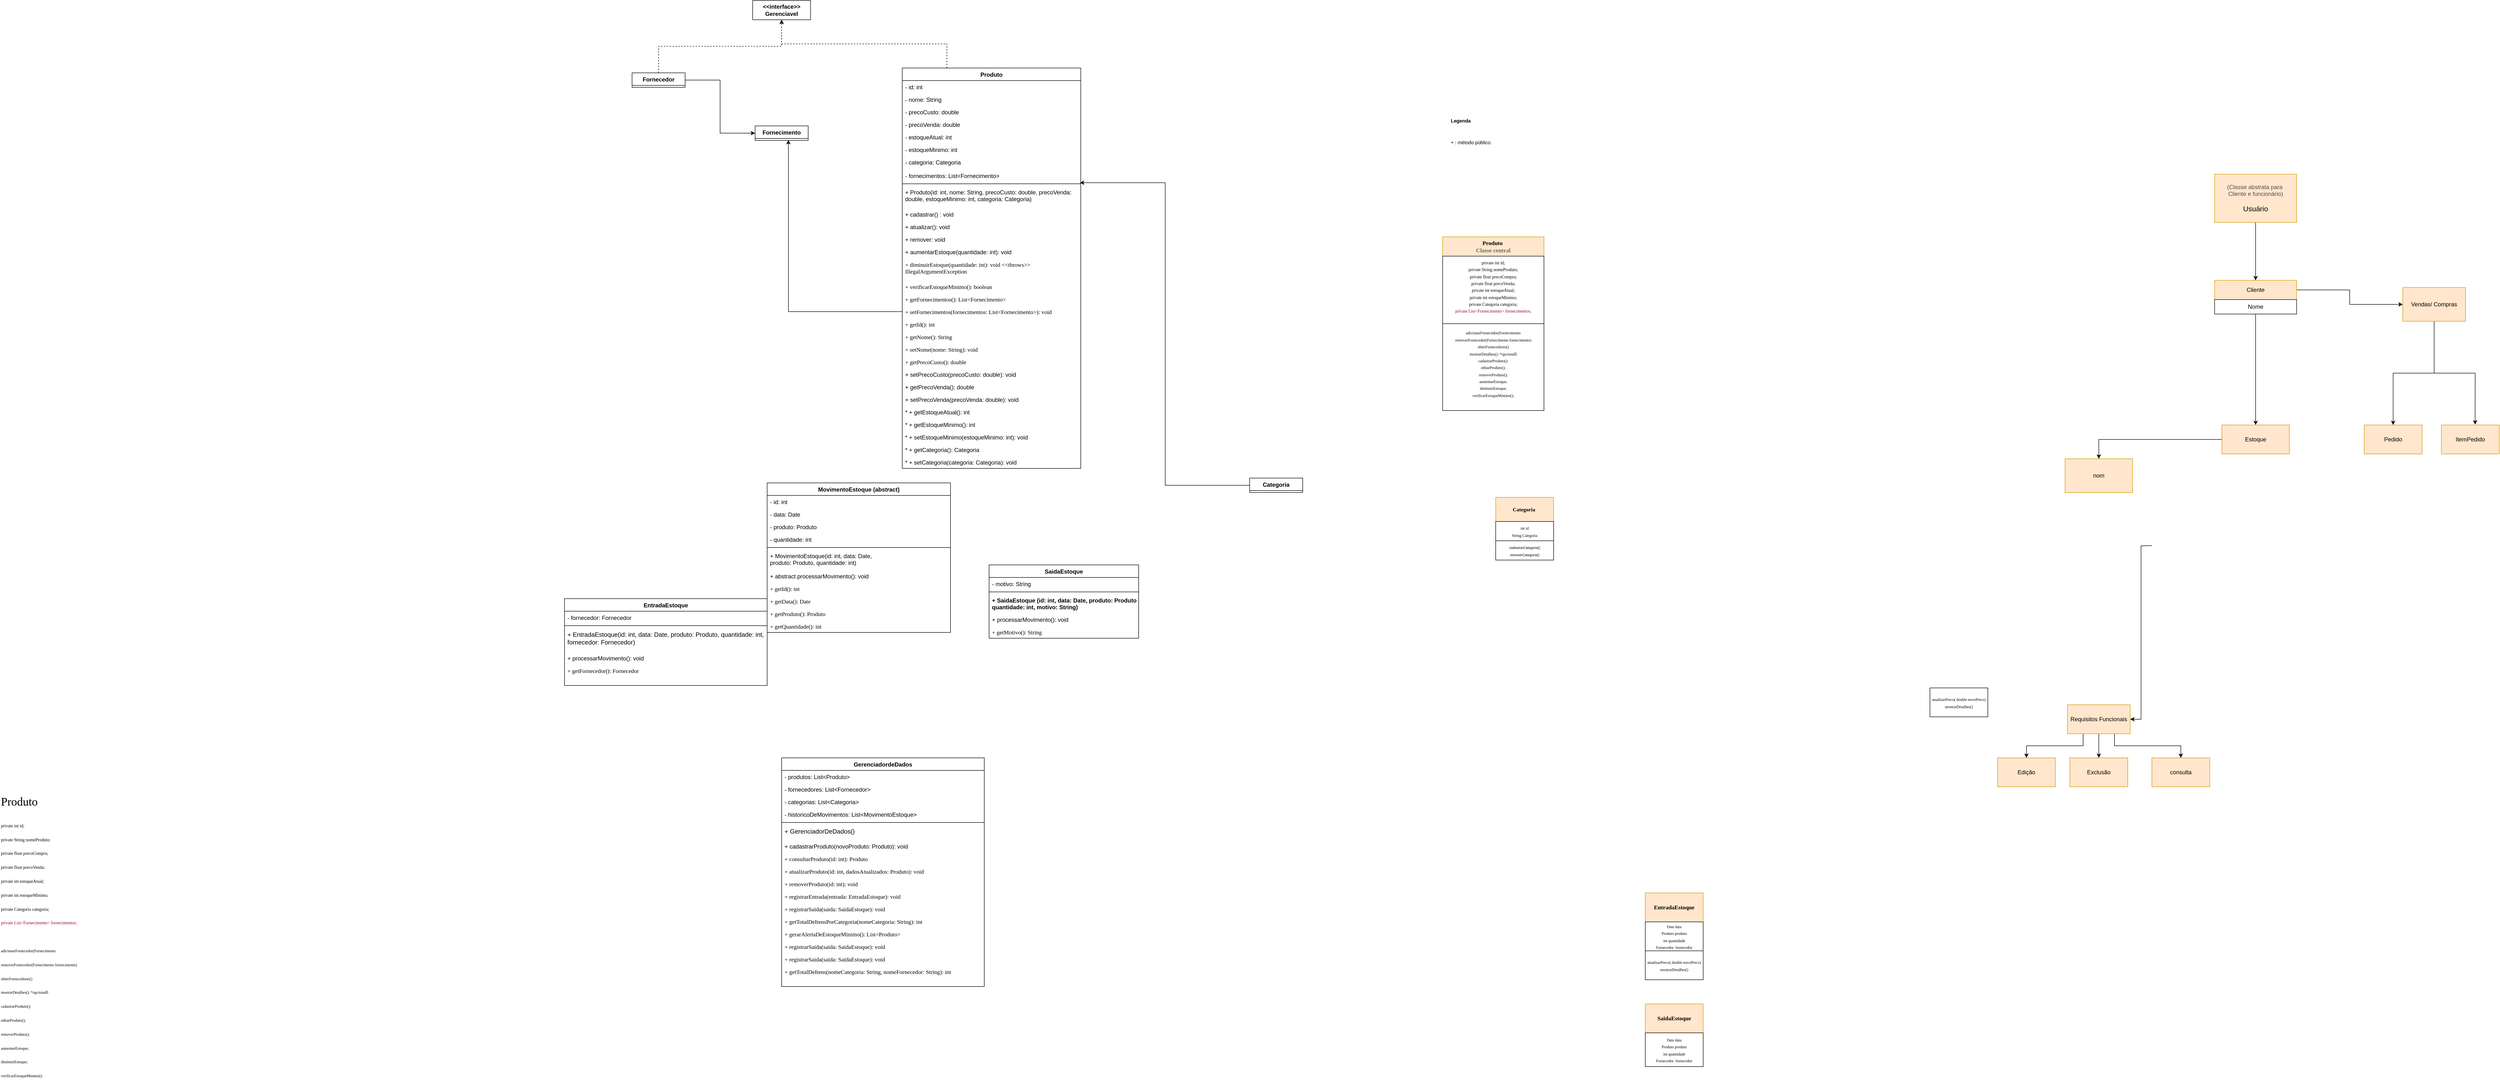 <mxfile>
    <diagram id="iiis44Abcf8ESB-cfIxJ" name="Página-1">
        <mxGraphModel dx="5602" dy="1447" grid="1" gridSize="10" guides="1" tooltips="1" connect="1" arrows="1" fold="1" page="1" pageScale="1" pageWidth="850" pageHeight="1100" math="0" shadow="0">
            <root>
                <mxCell id="0"/>
                <mxCell id="1" parent="0"/>
                <mxCell id="2" value="nom" style="rounded=0;whiteSpace=wrap;html=1;fillColor=#ffe6cc;strokeColor=#d79b00;" vertex="1" parent="1">
                    <mxGeometry x="-110" y="50" width="140" height="70" as="geometry"/>
                </mxCell>
                <mxCell id="3" value="&lt;b&gt;&lt;font face=&quot;Times New Roman&quot;&gt;Produto&amp;nbsp;&lt;/font&gt;&lt;/b&gt;&lt;div&gt;&lt;b&gt;&lt;font style=&quot;color: rgb(102, 102, 102);&quot; face=&quot;Times New Roman&quot;&gt;Classe central&lt;/font&gt;&lt;/b&gt;&lt;/div&gt;" style="rounded=0;whiteSpace=wrap;html=1;fillColor=#ffe6cc;strokeColor=#d79b00;" vertex="1" parent="1">
                    <mxGeometry x="-1400" y="-410" width="210" height="40" as="geometry"/>
                </mxCell>
                <mxCell id="4" style="edgeStyle=orthogonalEdgeStyle;rounded=0;orthogonalLoop=1;jettySize=auto;html=1;entryX=1;entryY=0.5;entryDx=0;entryDy=0;" edge="1" parent="1" target="24">
                    <mxGeometry relative="1" as="geometry">
                        <mxPoint x="70" y="230" as="sourcePoint"/>
                    </mxGeometry>
                </mxCell>
                <mxCell id="5" value="&lt;font style=&quot;font-size: 11px;&quot; face=&quot;Times New Roman&quot;&gt;&lt;b&gt;Categoria&amp;nbsp;&lt;/b&gt;&lt;/font&gt;" style="rounded=0;whiteSpace=wrap;html=1;fillColor=#ffe6cc;strokeColor=#d79b00;" vertex="1" parent="1">
                    <mxGeometry x="-1290" y="130" width="120" height="50" as="geometry"/>
                </mxCell>
                <mxCell id="6" style="edgeStyle=orthogonalEdgeStyle;rounded=0;orthogonalLoop=1;jettySize=auto;html=1;entryX=0.583;entryY=-0.017;entryDx=0;entryDy=0;entryPerimeter=0;" edge="1" parent="1" source="8" target="12">
                    <mxGeometry relative="1" as="geometry">
                        <mxPoint x="720" y="180" as="targetPoint"/>
                    </mxGeometry>
                </mxCell>
                <mxCell id="7" style="edgeStyle=orthogonalEdgeStyle;rounded=0;orthogonalLoop=1;jettySize=auto;html=1;" edge="1" parent="1" source="8" target="11">
                    <mxGeometry relative="1" as="geometry">
                        <mxPoint x="545" y="220" as="targetPoint"/>
                    </mxGeometry>
                </mxCell>
                <mxCell id="8" value="Vendas/ Compras" style="rounded=0;whiteSpace=wrap;html=1;fillColor=#ffe6cc;strokeColor=#d79b00;" vertex="1" parent="1">
                    <mxGeometry x="590" y="-305" width="130" height="70" as="geometry"/>
                </mxCell>
                <mxCell id="9" value="" style="edgeStyle=orthogonalEdgeStyle;rounded=0;orthogonalLoop=1;jettySize=auto;html=1;" edge="1" parent="1" source="10" target="15">
                    <mxGeometry relative="1" as="geometry"/>
                </mxCell>
                <mxCell id="10" value="&lt;font style=&quot;color: rgb(77, 77, 77);&quot;&gt;(Classe abstrata para&amp;nbsp;&lt;/font&gt;&lt;div&gt;&lt;font style=&quot;color: rgb(77, 77, 77);&quot;&gt;Cliente e funcionário)&lt;/font&gt;&lt;/div&gt;&lt;div&gt;&lt;br&gt;&lt;/div&gt;&lt;div&gt;&lt;font style=&quot;font-size: 15px;&quot;&gt;Usuário&lt;/font&gt;&lt;/div&gt;" style="rounded=0;whiteSpace=wrap;html=1;fillColor=#ffe6cc;strokeColor=#d79b00;" vertex="1" parent="1">
                    <mxGeometry x="200" y="-540" width="170" height="100" as="geometry"/>
                </mxCell>
                <mxCell id="11" value="Pedido" style="rounded=0;whiteSpace=wrap;html=1;fillColor=#ffe6cc;strokeColor=#d79b00;" vertex="1" parent="1">
                    <mxGeometry x="510" y="-20" width="120" height="60" as="geometry"/>
                </mxCell>
                <mxCell id="12" value="ItemPedido" style="rounded=0;whiteSpace=wrap;html=1;fillColor=#ffe6cc;strokeColor=#d79b00;" vertex="1" parent="1">
                    <mxGeometry x="670" y="-20" width="120" height="60" as="geometry"/>
                </mxCell>
                <mxCell id="13" value="" style="edgeStyle=orthogonalEdgeStyle;rounded=0;orthogonalLoop=1;jettySize=auto;html=1;exitX=0.5;exitY=1;exitDx=0;exitDy=0;" edge="1" parent="1" source="26" target="17">
                    <mxGeometry relative="1" as="geometry">
                        <mxPoint x="285" y="-220" as="sourcePoint"/>
                    </mxGeometry>
                </mxCell>
                <mxCell id="14" style="edgeStyle=orthogonalEdgeStyle;rounded=0;orthogonalLoop=1;jettySize=auto;html=1;exitX=1;exitY=0.5;exitDx=0;exitDy=0;entryX=0;entryY=0.5;entryDx=0;entryDy=0;" edge="1" parent="1" source="15" target="8">
                    <mxGeometry relative="1" as="geometry"/>
                </mxCell>
                <mxCell id="15" value="&lt;font style=&quot;color: rgb(0, 0, 0);&quot;&gt;Cliente&lt;/font&gt;" style="rounded=0;whiteSpace=wrap;html=1;fillColor=#ffe6cc;strokeColor=#d79b00;" vertex="1" parent="1">
                    <mxGeometry x="200" y="-320" width="170" height="40" as="geometry"/>
                </mxCell>
                <mxCell id="16" style="edgeStyle=orthogonalEdgeStyle;rounded=0;orthogonalLoop=1;jettySize=auto;html=1;exitX=0;exitY=0.5;exitDx=0;exitDy=0;entryX=0.5;entryY=0;entryDx=0;entryDy=0;" edge="1" parent="1" source="17" target="2">
                    <mxGeometry relative="1" as="geometry">
                        <mxPoint x="-40" y="40.0" as="targetPoint"/>
                    </mxGeometry>
                </mxCell>
                <mxCell id="17" value="Estoque" style="rounded=0;whiteSpace=wrap;html=1;fillColor=#ffe6cc;strokeColor=#d79b00;" vertex="1" parent="1">
                    <mxGeometry x="215" y="-20" width="140" height="60" as="geometry"/>
                </mxCell>
                <mxCell id="18" value="Exclusão" style="whiteSpace=wrap;html=1;fillColor=#ffe6cc;strokeColor=#d79b00;rounded=0;" vertex="1" parent="1">
                    <mxGeometry x="-100" y="670" width="120" height="60" as="geometry"/>
                </mxCell>
                <mxCell id="19" value="Edição" style="rounded=0;whiteSpace=wrap;html=1;fillColor=#ffe6cc;strokeColor=#d79b00;" vertex="1" parent="1">
                    <mxGeometry x="-250" y="670" width="120" height="60" as="geometry"/>
                </mxCell>
                <mxCell id="20" value="consulta" style="rounded=0;whiteSpace=wrap;html=1;fillColor=#ffe6cc;strokeColor=#d79b00;" vertex="1" parent="1">
                    <mxGeometry x="70" y="670" width="120" height="60" as="geometry"/>
                </mxCell>
                <mxCell id="21" style="edgeStyle=orthogonalEdgeStyle;rounded=0;orthogonalLoop=1;jettySize=auto;html=1;exitX=0.5;exitY=1;exitDx=0;exitDy=0;entryX=0.5;entryY=0;entryDx=0;entryDy=0;" edge="1" parent="1" source="24" target="18">
                    <mxGeometry relative="1" as="geometry"/>
                </mxCell>
                <mxCell id="22" style="edgeStyle=orthogonalEdgeStyle;rounded=0;orthogonalLoop=1;jettySize=auto;html=1;exitX=0.75;exitY=1;exitDx=0;exitDy=0;entryX=0.5;entryY=0;entryDx=0;entryDy=0;" edge="1" parent="1" source="24" target="20">
                    <mxGeometry relative="1" as="geometry"/>
                </mxCell>
                <mxCell id="23" style="edgeStyle=orthogonalEdgeStyle;rounded=0;orthogonalLoop=1;jettySize=auto;html=1;exitX=0.25;exitY=1;exitDx=0;exitDy=0;entryX=0.5;entryY=0;entryDx=0;entryDy=0;" edge="1" parent="1" source="24" target="19">
                    <mxGeometry relative="1" as="geometry"/>
                </mxCell>
                <mxCell id="24" value="Requisitos Funcionais" style="rounded=0;whiteSpace=wrap;html=1;fillColor=#ffe6cc;strokeColor=#d79b00;" vertex="1" parent="1">
                    <mxGeometry x="-105" y="560" width="130" height="60" as="geometry"/>
                </mxCell>
                <mxCell id="25" value="&lt;div&gt;&lt;font face=&quot;Times New Roman&quot; style=&quot;font-size: 9px;&quot;&gt;private int id;&lt;/font&gt;&lt;/div&gt;&lt;font face=&quot;Times New Roman&quot; style=&quot;font-size: 9px;&quot;&gt;private String nomeProduto;&lt;/font&gt;&lt;div&gt;&lt;font face=&quot;Times New Roman&quot; style=&quot;font-size: 9px;&quot;&gt;private float precoCompra;&lt;/font&gt;&lt;/div&gt;&lt;div&gt;&lt;font face=&quot;Times New Roman&quot; style=&quot;font-size: 9px;&quot;&gt;private float precoVenda;&lt;/font&gt;&lt;/div&gt;&lt;div&gt;&lt;font face=&quot;Times New Roman&quot; style=&quot;font-size: 9px;&quot;&gt;private int estoqueAtual;&lt;/font&gt;&lt;/div&gt;&lt;div&gt;&lt;font face=&quot;Times New Roman&quot; style=&quot;font-size: 9px;&quot;&gt;private int estoqueMinimo;&lt;/font&gt;&lt;/div&gt;&lt;div&gt;&lt;font face=&quot;Times New Roman&quot; style=&quot;font-size: 9px;&quot;&gt;private Categoria categoria;&lt;/font&gt;&lt;/div&gt;&lt;div&gt;&lt;font face=&quot;Times New Roman&quot; style=&quot;font-size: 9px; color: rgb(153, 0, 77);&quot;&gt;private List&amp;lt;Fornecimento&amp;gt; fornecimentos;&lt;/font&gt;&lt;/div&gt;&lt;div&gt;&lt;br&gt;&lt;/div&gt;" style="rounded=0;whiteSpace=wrap;html=1;fontSize=12;" vertex="1" parent="1">
                    <mxGeometry x="-1400" y="-370" width="210" height="140" as="geometry"/>
                </mxCell>
                <mxCell id="26" value="Nome" style="rounded=0;whiteSpace=wrap;html=1;" vertex="1" parent="1">
                    <mxGeometry x="200" y="-280" width="170" height="30" as="geometry"/>
                </mxCell>
                <mxCell id="27" value="&lt;b&gt;&lt;font face=&quot;Times New Roman&quot;&gt;EntradaEstoque&lt;/font&gt;&lt;/b&gt;" style="rounded=0;whiteSpace=wrap;html=1;fillColor=#ffe6cc;strokeColor=#d79b00;" vertex="1" parent="1">
                    <mxGeometry x="-980" y="950" width="120" height="60" as="geometry"/>
                </mxCell>
                <mxCell id="28" value="&lt;font face=&quot;Times New Roman&quot;&gt;&lt;span style=&quot;font-size: 8px;&quot;&gt;Date data&lt;/span&gt;&lt;/font&gt;&lt;div&gt;&lt;font face=&quot;Times New Roman&quot;&gt;&lt;span style=&quot;font-size: 8px;&quot;&gt;Produto produto&lt;/span&gt;&lt;/font&gt;&lt;/div&gt;&lt;div&gt;&lt;font face=&quot;Times New Roman&quot;&gt;&lt;span style=&quot;font-size: 8px;&quot;&gt;int quantidade&lt;/span&gt;&lt;/font&gt;&lt;/div&gt;&lt;div&gt;&lt;font face=&quot;Times New Roman&quot;&gt;&lt;span style=&quot;font-size: 8px;&quot;&gt;Fornecedor&amp;nbsp; fornecedor&lt;/span&gt;&lt;/font&gt;&lt;/div&gt;" style="rounded=0;whiteSpace=wrap;html=1;fontSize=12;" vertex="1" parent="1">
                    <mxGeometry x="-980" y="1010" width="120" height="60" as="geometry"/>
                </mxCell>
                <mxCell id="29" value="&lt;div&gt;&lt;code style=&quot;background-color: transparent; color: light-dark(rgb(0, 0, 0), rgb(255, 255, 255));&quot;&gt;&lt;font face=&quot;Times New Roman&quot; style=&quot;font-size: 8px;&quot;&gt;adicionarFornecedor(Fornecimento&lt;/font&gt;&lt;/code&gt;&lt;/div&gt;&lt;div&gt;&lt;font face=&quot;Times New Roman&quot; style=&quot;font-size: 8px;&quot;&gt;removerFornecedor(Fornecimento fornecimento)&lt;/font&gt;&lt;/div&gt;&lt;div&gt;&lt;font face=&quot;Times New Roman&quot; style=&quot;font-size: 8px;&quot;&gt;obterFornecedores()&lt;/font&gt;&lt;/div&gt;&lt;div&gt;&lt;font face=&quot;Times New Roman&quot; style=&quot;font-size: 8px;&quot;&gt;mostrarDetalhes(): *opcionalll&lt;/font&gt;&lt;/div&gt;&lt;div&gt;&lt;font face=&quot;Times New Roman&quot; style=&quot;font-size: 8px;&quot;&gt;cadastrarProduto();&lt;/font&gt;&lt;/div&gt;&lt;div&gt;&lt;font face=&quot;Times New Roman&quot; style=&quot;font-size: 8px;&quot;&gt;editarProduto();&lt;/font&gt;&lt;/div&gt;&lt;div&gt;&lt;font face=&quot;Times New Roman&quot; style=&quot;font-size: 8px;&quot;&gt;removerProduto();&lt;/font&gt;&lt;/div&gt;&lt;div&gt;&lt;font face=&quot;Times New Roman&quot; style=&quot;font-size: 8px;&quot;&gt;aumentarEstoque;&lt;/font&gt;&lt;/div&gt;&lt;div&gt;&lt;font face=&quot;Times New Roman&quot; style=&quot;font-size: 8px;&quot;&gt;diminuirEstoque;&lt;/font&gt;&lt;/div&gt;&lt;div&gt;&lt;font style=&quot;font-size: 8px;&quot; face=&quot;Times New Roman&quot;&gt;verificarEstoqueMinimo();&lt;/font&gt;&lt;/div&gt;&lt;div&gt;&lt;br&gt;&lt;/div&gt;" style="rounded=0;whiteSpace=wrap;html=1;fontSize=12;" vertex="1" parent="1">
                    <mxGeometry x="-1400" y="-230" width="210" height="180" as="geometry"/>
                </mxCell>
                <mxCell id="30" value="&lt;font face=&quot;Times New Roman&quot; style=&quot;font-size: 8px;&quot;&gt;atualizarPreco( double novoPreco)&lt;/font&gt;&lt;div&gt;&lt;font face=&quot;Times New Roman&quot; style=&quot;font-size: 8px;&quot;&gt;mostrarDetalhes()&lt;/font&gt;&lt;/div&gt;" style="rounded=0;whiteSpace=wrap;html=1;fontSize=12;" vertex="1" parent="1">
                    <mxGeometry x="-980" y="1070" width="120" height="60" as="geometry"/>
                </mxCell>
                <mxCell id="31" value="&lt;div&gt;&lt;font face=&quot;Times New Roman&quot;&gt;&lt;span style=&quot;font-size: 8px;&quot;&gt;int id&lt;/span&gt;&lt;/font&gt;&lt;/div&gt;&lt;div&gt;&lt;font face=&quot;Times New Roman&quot;&gt;&lt;span style=&quot;font-size: 8px;&quot;&gt;String Categoria&lt;/span&gt;&lt;/font&gt;&lt;/div&gt;" style="rounded=0;whiteSpace=wrap;html=1;fontSize=12;" vertex="1" parent="1">
                    <mxGeometry x="-1290" y="180" width="120" height="40" as="geometry"/>
                </mxCell>
                <mxCell id="32" value="&lt;b&gt;&lt;font face=&quot;Times New Roman&quot;&gt;SaidaEstoque&lt;/font&gt;&lt;/b&gt;" style="rounded=0;whiteSpace=wrap;html=1;fillColor=#ffe6cc;strokeColor=#d79b00;" vertex="1" parent="1">
                    <mxGeometry x="-980" y="1180" width="120" height="60" as="geometry"/>
                </mxCell>
                <mxCell id="33" value="&lt;font face=&quot;Times New Roman&quot;&gt;&lt;span style=&quot;font-size: 8px;&quot;&gt;Date data&lt;/span&gt;&lt;/font&gt;&lt;div&gt;&lt;font face=&quot;Times New Roman&quot;&gt;&lt;span style=&quot;font-size: 8px;&quot;&gt;Produto produto&lt;/span&gt;&lt;/font&gt;&lt;/div&gt;&lt;div&gt;&lt;font face=&quot;Times New Roman&quot;&gt;&lt;span style=&quot;font-size: 8px;&quot;&gt;int quantidade&lt;/span&gt;&lt;/font&gt;&lt;/div&gt;&lt;div&gt;&lt;font face=&quot;Times New Roman&quot;&gt;&lt;span style=&quot;font-size: 8px;&quot;&gt;Fornecedor&amp;nbsp; fornecedor&lt;/span&gt;&lt;/font&gt;&lt;/div&gt;" style="rounded=0;whiteSpace=wrap;html=1;fontSize=12;" vertex="1" parent="1">
                    <mxGeometry x="-980" y="1240" width="120" height="70" as="geometry"/>
                </mxCell>
                <mxCell id="34" value="&lt;font face=&quot;Times New Roman&quot; style=&quot;font-size: 8px;&quot;&gt;atualizarPreco( double novoPreco)&lt;/font&gt;&lt;div&gt;&lt;font face=&quot;Times New Roman&quot; style=&quot;font-size: 8px;&quot;&gt;mostrarDetalhes()&lt;/font&gt;&lt;/div&gt;" style="rounded=0;whiteSpace=wrap;html=1;fontSize=12;" vertex="1" parent="1">
                    <mxGeometry x="-390" y="525" width="120" height="60" as="geometry"/>
                </mxCell>
                <mxCell id="35" value="&lt;font style=&quot;font-size: 7px;&quot;&gt;cadastrarCategoria()&lt;/font&gt;&lt;div&gt;&lt;font style=&quot;font-size: 7px;&quot;&gt;removerCategoria()&lt;/font&gt;&lt;/div&gt;" style="rounded=0;whiteSpace=wrap;html=1;fontSize=12;" vertex="1" parent="1">
                    <mxGeometry x="-1290" y="220" width="120" height="40" as="geometry"/>
                </mxCell>
                <mxCell id="36" value="&lt;h1 style=&quot;margin-top: 0px;&quot;&gt;&lt;span style=&quot;background-color: transparent; color: light-dark(rgb(0, 0, 0), rgb(255, 255, 255));&quot;&gt;&lt;font style=&quot;font-size: 10px;&quot;&gt;Legenda&lt;/font&gt;&lt;/span&gt;&lt;/h1&gt;&lt;h1 style=&quot;margin-top: 0px;&quot;&gt;&lt;span style=&quot;font-weight: normal;&quot;&gt;&lt;span style=&quot;background-color: transparent; color: light-dark(rgb(0, 0, 0), rgb(255, 255, 255)); font-size: 10px;&quot;&gt;+ : método público&lt;/span&gt;&lt;span style=&quot;background-color: transparent; color: light-dark(rgb(0, 0, 0), rgb(255, 255, 255)); font-size: 9px;&quot;&gt;.&lt;/span&gt;&lt;/span&gt;&lt;/h1&gt;" style="text;html=1;whiteSpace=wrap;overflow=hidden;rounded=0;" vertex="1" parent="1">
                    <mxGeometry x="-1385" y="-676" width="180" height="120" as="geometry"/>
                </mxCell>
                <mxCell id="37" value="&lt;h1 style=&quot;margin-top: 0px;&quot;&gt;&lt;span style=&quot;background-color: transparent; color: light-dark(rgb(0, 0, 0), rgb(255, 255, 255)); font-weight: normal;&quot;&gt;&lt;font style=&quot;&quot; face=&quot;Tahoma&quot;&gt;Produto&lt;/font&gt;&lt;/span&gt;&lt;/h1&gt;&lt;h1 style=&quot;margin-top: 0px;&quot;&gt;&lt;div&gt;&lt;font face=&quot;Tahoma&quot; style=&quot;font-size: 9px; font-weight: normal;&quot;&gt;private int id;&lt;/font&gt;&lt;/div&gt;&lt;font face=&quot;Tahoma&quot; style=&quot;font-size: 9px; font-weight: normal;&quot;&gt;private String nomeProduto;&lt;/font&gt;&lt;div&gt;&lt;font face=&quot;Tahoma&quot; style=&quot;font-size: 9px; font-weight: normal;&quot;&gt;private float precoCompra;&lt;/font&gt;&lt;/div&gt;&lt;div&gt;&lt;font face=&quot;Tahoma&quot; style=&quot;font-size: 9px; font-weight: normal;&quot;&gt;private float precoVenda;&lt;/font&gt;&lt;/div&gt;&lt;div&gt;&lt;font face=&quot;Tahoma&quot; style=&quot;font-size: 9px; font-weight: normal;&quot;&gt;private int estoqueAtual;&lt;/font&gt;&lt;/div&gt;&lt;div&gt;&lt;font face=&quot;Tahoma&quot; style=&quot;font-size: 9px; font-weight: normal;&quot;&gt;private int estoqueMinimo;&lt;/font&gt;&lt;/div&gt;&lt;div&gt;&lt;font face=&quot;Tahoma&quot; style=&quot;font-size: 9px; font-weight: normal;&quot;&gt;private Categoria categoria;&lt;/font&gt;&lt;/div&gt;&lt;div&gt;&lt;font face=&quot;Tahoma&quot; style=&quot;font-size: 9px; color: rgb(153, 0, 77); font-weight: normal;&quot;&gt;private List&amp;lt;Fornecimento&amp;gt; fornecimentos;&lt;/font&gt;&lt;/div&gt;&lt;div&gt;&lt;span style=&quot;font-weight: normal;&quot;&gt;&lt;br style=&quot;font-size: 12px; text-align: center;&quot;&gt;&lt;/span&gt;&lt;/div&gt;&lt;div&gt;&lt;div&gt;&lt;code style=&quot;background-color: transparent; color: light-dark(rgb(0, 0, 0), rgb(255, 255, 255));&quot;&gt;&lt;font style=&quot;font-size: 8px; font-weight: normal;&quot; face=&quot;Times New Roman&quot;&gt;adicionarFornecedor(Fornecimento&lt;/font&gt;&lt;/code&gt;&lt;/div&gt;&lt;div&gt;&lt;font style=&quot;font-size: 8px; font-weight: normal;&quot; face=&quot;Times New Roman&quot;&gt;removerFornecedor(Fornecimento fornecimento)&lt;/font&gt;&lt;/div&gt;&lt;div&gt;&lt;font style=&quot;font-size: 8px; font-weight: normal;&quot; face=&quot;Times New Roman&quot;&gt;obterFornecedores()&lt;/font&gt;&lt;/div&gt;&lt;div&gt;&lt;font style=&quot;font-size: 8px; font-weight: normal;&quot; face=&quot;Times New Roman&quot;&gt;mostrarDetalhes(): *opcionalll&lt;/font&gt;&lt;/div&gt;&lt;div&gt;&lt;font style=&quot;font-size: 8px; font-weight: normal;&quot; face=&quot;Times New Roman&quot;&gt;cadastrarProduto();&lt;/font&gt;&lt;/div&gt;&lt;div&gt;&lt;font style=&quot;font-size: 8px; font-weight: normal;&quot; face=&quot;Times New Roman&quot;&gt;editarProduto();&lt;/font&gt;&lt;/div&gt;&lt;div&gt;&lt;font style=&quot;font-size: 8px; font-weight: normal;&quot; face=&quot;Times New Roman&quot;&gt;removerProduto();&lt;/font&gt;&lt;/div&gt;&lt;div&gt;&lt;font style=&quot;font-size: 8px; font-weight: normal;&quot; face=&quot;Times New Roman&quot;&gt;aumentarEstoque;&lt;/font&gt;&lt;/div&gt;&lt;div&gt;&lt;font style=&quot;font-size: 8px; font-weight: normal;&quot; face=&quot;Times New Roman&quot;&gt;diminuirEstoque;&lt;/font&gt;&lt;/div&gt;&lt;div&gt;&lt;font style=&quot;font-size: 8px; font-weight: normal;&quot; face=&quot;Times New Roman&quot;&gt;verificarEstoqueMinimo();&lt;/font&gt;&lt;/div&gt;&lt;div&gt;&lt;br style=&quot;font-size: 12px; font-weight: 400; text-align: center;&quot;&gt;&lt;/div&gt;&lt;/div&gt;&lt;/h1&gt;" style="text;html=1;whiteSpace=wrap;overflow=hidden;rounded=0;" vertex="1" parent="1">
                    <mxGeometry x="-4390" y="740" width="230" height="600" as="geometry"/>
                </mxCell>
                <mxCell id="38" value="Fornecimento" style="swimlane;fontStyle=1;align=center;verticalAlign=top;childLayout=stackLayout;horizontal=1;startSize=26;horizontalStack=0;resizeParent=1;resizeParentMax=0;resizeLast=0;collapsible=1;marginBottom=0;whiteSpace=wrap;html=1;" vertex="1" collapsed="1" parent="1">
                    <mxGeometry x="-2825" y="-640" width="110" height="30" as="geometry">
                        <mxRectangle x="-2740" y="-670" width="310" height="306" as="alternateBounds"/>
                    </mxGeometry>
                </mxCell>
                <mxCell id="39" value="&lt;div style=&quot;text-align: center;&quot;&gt;&lt;font style=&quot;color: rgb(0, 0, 0);&quot; face=&quot;Tahoma&quot;&gt;- fornecedor: Fornecedor&amp;nbsp;&lt;/font&gt;&lt;/div&gt;&lt;div&gt;&lt;font style=&quot;color: rgb(0, 0, 0); font-size: 10px;&quot; face=&quot;Tahoma&quot;&gt;&lt;br&gt;&lt;/font&gt;&lt;/div&gt;" style="text;strokeColor=none;fillColor=none;align=left;verticalAlign=top;spacingLeft=4;spacingRight=4;overflow=hidden;rotatable=0;points=[[0,0.5],[1,0.5]];portConstraint=eastwest;whiteSpace=wrap;html=1;" vertex="1" parent="38">
                    <mxGeometry y="26" width="310" height="26" as="geometry"/>
                </mxCell>
                <mxCell id="40" value="&lt;div style=&quot;text-align: center;&quot;&gt;&lt;font style=&quot;color: rgb(0, 0, 0);&quot; face=&quot;Tahoma&quot;&gt;- produto: Produto&lt;/font&gt;&lt;/div&gt;&lt;div&gt;&lt;font style=&quot;color: rgb(0, 0, 0); font-size: 10px;&quot; face=&quot;Tahoma&quot;&gt;&lt;br&gt;&lt;/font&gt;&lt;/div&gt;" style="text;strokeColor=none;fillColor=none;align=left;verticalAlign=top;spacingLeft=4;spacingRight=4;overflow=hidden;rotatable=0;points=[[0,0.5],[1,0.5]];portConstraint=eastwest;whiteSpace=wrap;html=1;" vertex="1" parent="38">
                    <mxGeometry y="52" width="310" height="26" as="geometry"/>
                </mxCell>
                <mxCell id="41" value="&lt;font&gt;&lt;font style=&quot;color: rgb(0, 0, 0); font-family: Tahoma; text-align: center;&quot;&gt;&amp;nbsp;- precoFornecido: double&lt;/font&gt;&lt;span style=&quot;font-family: Tahoma; text-align: center; color: light-dark(rgb(153, 0, 77), rgb(255, 172, 238));&quot;&gt;&amp;nbsp;&lt;/span&gt;&lt;/font&gt;" style="text;strokeColor=none;fillColor=none;align=left;verticalAlign=top;spacingLeft=4;spacingRight=4;overflow=hidden;rotatable=0;points=[[0,0.5],[1,0.5]];portConstraint=eastwest;whiteSpace=wrap;html=1;" vertex="1" parent="38">
                    <mxGeometry y="78" width="310" height="26" as="geometry"/>
                </mxCell>
                <mxCell id="42" value="" style="line;strokeWidth=1;fillColor=none;align=left;verticalAlign=middle;spacingTop=-1;spacingLeft=3;spacingRight=3;rotatable=0;labelPosition=right;points=[];portConstraint=eastwest;strokeColor=inherit;" vertex="1" parent="38">
                    <mxGeometry y="104" width="310" height="8" as="geometry"/>
                </mxCell>
                <mxCell id="43" value="&lt;font&gt;&lt;b&gt;&lt;span style=&quot;font-family: Tahoma; text-align: center;&quot;&gt;&amp;nbsp;+ Fornecimento(fornecedor:&lt;/span&gt;&lt;span style=&quot;font-family: Tahoma; text-align: center; background-color: transparent;&quot;&gt;&amp;nbsp;Fornecedor,&amp;nbsp; produto: Produto,&amp;nbsp; precoFornecido: double)&amp;nbsp;&lt;/span&gt;&lt;/b&gt;&lt;/font&gt;" style="text;strokeColor=none;fillColor=none;align=left;verticalAlign=top;spacingLeft=4;spacingRight=4;overflow=hidden;rotatable=0;points=[[0,0.5],[1,0.5]];portConstraint=eastwest;whiteSpace=wrap;html=1;" vertex="1" parent="38">
                    <mxGeometry y="112" width="310" height="38" as="geometry"/>
                </mxCell>
                <mxCell id="44" value="&lt;span style=&quot;font-family: Tahoma; text-align: center;&quot;&gt;&lt;font&gt;&amp;nbsp;+ getFornecedor(): Fornecedor&amp;nbsp;&lt;/font&gt;&lt;/span&gt;" style="text;strokeColor=none;fillColor=none;align=left;verticalAlign=top;spacingLeft=4;spacingRight=4;overflow=hidden;rotatable=0;points=[[0,0.5],[1,0.5]];portConstraint=eastwest;whiteSpace=wrap;html=1;" vertex="1" parent="38">
                    <mxGeometry y="150" width="310" height="26" as="geometry"/>
                </mxCell>
                <mxCell id="45" value="&lt;div style=&quot;font-family: Tahoma; text-align: center;&quot;&gt;&lt;span style=&quot;background-color: transparent; color: light-dark(rgb(0, 0, 0), rgb(255, 255, 255));&quot;&gt;&lt;font&gt;&amp;nbsp;+ setFornecedor(fornecedor: Fornecedor): void&amp;nbsp;&lt;/font&gt;&lt;/span&gt;&lt;/div&gt;&lt;div&gt;&lt;span style=&quot;background-color: transparent; color: light-dark(rgb(0, 0, 0), rgb(255, 255, 255));&quot;&gt;&lt;br&gt;&lt;/span&gt;&lt;/div&gt;" style="text;strokeColor=none;fillColor=none;align=left;verticalAlign=top;spacingLeft=4;spacingRight=4;overflow=hidden;rotatable=0;points=[[0,0.5],[1,0.5]];portConstraint=eastwest;whiteSpace=wrap;html=1;" vertex="1" parent="38">
                    <mxGeometry y="176" width="310" height="26" as="geometry"/>
                </mxCell>
                <mxCell id="46" value="&lt;div style=&quot;font-family: Tahoma; text-align: center;&quot;&gt;&lt;span style=&quot;background-color: transparent; color: light-dark(rgb(0, 0, 0), rgb(255, 255, 255));&quot;&gt;&lt;font&gt;+ getProduto(): Produto&amp;nbsp;&lt;/font&gt;&lt;/span&gt;&lt;/div&gt;&lt;div&gt;&lt;span style=&quot;background-color: transparent; color: light-dark(rgb(0, 0, 0), rgb(255, 255, 255));&quot;&gt;&lt;br&gt;&lt;/span&gt;&lt;/div&gt;" style="text;strokeColor=none;fillColor=none;align=left;verticalAlign=top;spacingLeft=4;spacingRight=4;overflow=hidden;rotatable=0;points=[[0,0.5],[1,0.5]];portConstraint=eastwest;whiteSpace=wrap;html=1;" vertex="1" parent="38">
                    <mxGeometry y="202" width="310" height="26" as="geometry"/>
                </mxCell>
                <mxCell id="47" value="&lt;div style=&quot;font-family: Tahoma; text-align: center;&quot;&gt;&lt;span style=&quot;background-color: transparent; color: light-dark(rgb(0, 0, 0), rgb(255, 255, 255));&quot;&gt;&lt;font&gt;&amp;nbsp;+ setProduto(produto: Produto): void&amp;nbsp;&lt;/font&gt;&lt;/span&gt;&lt;/div&gt;&lt;div&gt;&lt;span style=&quot;background-color: transparent; color: light-dark(rgb(0, 0, 0), rgb(255, 255, 255));&quot;&gt;&lt;br&gt;&lt;/span&gt;&lt;/div&gt;" style="text;strokeColor=none;fillColor=none;align=left;verticalAlign=top;spacingLeft=4;spacingRight=4;overflow=hidden;rotatable=0;points=[[0,0.5],[1,0.5]];portConstraint=eastwest;whiteSpace=wrap;html=1;" vertex="1" parent="38">
                    <mxGeometry y="228" width="310" height="26" as="geometry"/>
                </mxCell>
                <mxCell id="48" value="&lt;div style=&quot;font-family: Tahoma; text-align: center;&quot;&gt;&lt;span style=&quot;background-color: transparent; color: light-dark(rgb(0, 0, 0), rgb(255, 255, 255));&quot;&gt;&lt;font&gt;&amp;nbsp;+ getPrecoFornecido(): double&amp;nbsp;&lt;/font&gt;&lt;/span&gt;&lt;/div&gt;&lt;div&gt;&lt;span style=&quot;background-color: transparent; color: light-dark(rgb(0, 0, 0), rgb(255, 255, 255));&quot;&gt;&lt;br&gt;&lt;/span&gt;&lt;/div&gt;" style="text;strokeColor=none;fillColor=none;align=left;verticalAlign=top;spacingLeft=4;spacingRight=4;overflow=hidden;rotatable=0;points=[[0,0.5],[1,0.5]];portConstraint=eastwest;whiteSpace=wrap;html=1;" vertex="1" parent="38">
                    <mxGeometry y="254" width="310" height="26" as="geometry"/>
                </mxCell>
                <mxCell id="49" value="&lt;div style=&quot;font-family: Tahoma; text-align: center;&quot;&gt;&lt;span style=&quot;background-color: transparent; color: light-dark(rgb(0, 0, 0), rgb(255, 255, 255));&quot;&gt;&lt;font&gt;&amp;nbsp;+ setPrecoFornecido(preco: double): void&amp;nbsp;&amp;nbsp;&lt;/font&gt;&lt;/span&gt;&lt;/div&gt;&lt;div&gt;&lt;span style=&quot;background-color: transparent; color: light-dark(rgb(0, 0, 0), rgb(255, 255, 255));&quot;&gt;&lt;br&gt;&lt;/span&gt;&lt;/div&gt;" style="text;strokeColor=none;fillColor=none;align=left;verticalAlign=top;spacingLeft=4;spacingRight=4;overflow=hidden;rotatable=0;points=[[0,0.5],[1,0.5]];portConstraint=eastwest;whiteSpace=wrap;html=1;" vertex="1" parent="38">
                    <mxGeometry y="280" width="310" height="26" as="geometry"/>
                </mxCell>
                <mxCell id="50" style="edgeStyle=orthogonalEdgeStyle;rounded=0;orthogonalLoop=1;jettySize=auto;html=1;exitX=0.5;exitY=0;exitDx=0;exitDy=0;entryX=0.5;entryY=1;entryDx=0;entryDy=0;dashed=1;" edge="1" parent="1" source="51" target="152">
                    <mxGeometry relative="1" as="geometry"/>
                </mxCell>
                <mxCell id="51" value="Fornecedor" style="swimlane;fontStyle=1;align=center;verticalAlign=top;childLayout=stackLayout;horizontal=1;startSize=26;horizontalStack=0;resizeParent=1;resizeParentMax=0;resizeLast=0;collapsible=1;marginBottom=0;whiteSpace=wrap;html=1;" vertex="1" collapsed="1" parent="1">
                    <mxGeometry x="-3080" y="-750" width="110" height="30" as="geometry">
                        <mxRectangle x="-3170" y="-138" width="310" height="348" as="alternateBounds"/>
                    </mxGeometry>
                </mxCell>
                <mxCell id="52" value="&lt;div style=&quot;text-align: center;&quot;&gt;&lt;font face=&quot;Tahoma&quot;&gt;- id: int&lt;span style=&quot;white-space: pre;&quot;&gt;&#x9;&lt;/span&gt;&lt;/font&gt;&lt;/div&gt;" style="text;strokeColor=none;fillColor=none;align=left;verticalAlign=top;spacingLeft=4;spacingRight=4;overflow=hidden;rotatable=0;points=[[0,0.5],[1,0.5]];portConstraint=eastwest;whiteSpace=wrap;html=1;" vertex="1" parent="51">
                    <mxGeometry y="26" width="310" height="26" as="geometry"/>
                </mxCell>
                <mxCell id="53" value="&lt;div style=&quot;text-align: center;&quot;&gt;&lt;font face=&quot;Tahoma&quot;&gt;- nome: String&lt;/font&gt;&lt;/div&gt;" style="text;strokeColor=none;fillColor=none;align=left;verticalAlign=top;spacingLeft=4;spacingRight=4;overflow=hidden;rotatable=0;points=[[0,0.5],[1,0.5]];portConstraint=eastwest;whiteSpace=wrap;html=1;" vertex="1" parent="51">
                    <mxGeometry y="52" width="310" height="26" as="geometry"/>
                </mxCell>
                <mxCell id="54" value="&lt;div style=&quot;text-align: center;&quot;&gt;&lt;span style=&quot;background-color: transparent; color: light-dark(rgb(0, 0, 0), rgb(255, 255, 255));&quot;&gt;&lt;font face=&quot;Tahoma&quot;&gt;- contato: String&lt;/font&gt;&lt;/span&gt;&lt;/div&gt;" style="text;strokeColor=none;fillColor=none;align=left;verticalAlign=top;spacingLeft=4;spacingRight=4;overflow=hidden;rotatable=0;points=[[0,0.5],[1,0.5]];portConstraint=eastwest;whiteSpace=wrap;html=1;" vertex="1" parent="51">
                    <mxGeometry y="78" width="310" height="26" as="geometry"/>
                </mxCell>
                <mxCell id="55" value="" style="line;strokeWidth=1;fillColor=none;align=left;verticalAlign=middle;spacingTop=-1;spacingLeft=3;spacingRight=3;rotatable=0;labelPosition=right;points=[];portConstraint=eastwest;strokeColor=inherit;" vertex="1" parent="51">
                    <mxGeometry y="104" width="310" height="8" as="geometry"/>
                </mxCell>
                <mxCell id="56" value="&lt;b&gt;&amp;nbsp;+ Fornecedor(id: int, nome: String, contato: String)&lt;/b&gt;" style="text;strokeColor=none;fillColor=none;align=left;verticalAlign=top;spacingLeft=4;spacingRight=4;overflow=hidden;rotatable=0;points=[[0,0.5],[1,0.5]];portConstraint=eastwest;whiteSpace=wrap;html=1;" vertex="1" parent="51">
                    <mxGeometry y="112" width="310" height="28" as="geometry"/>
                </mxCell>
                <mxCell id="57" value="+ cadastrar() : void" style="text;strokeColor=none;fillColor=none;align=left;verticalAlign=top;spacingLeft=4;spacingRight=4;overflow=hidden;rotatable=0;points=[[0,0.5],[1,0.5]];portConstraint=eastwest;whiteSpace=wrap;html=1;" vertex="1" parent="51">
                    <mxGeometry y="140" width="310" height="26" as="geometry"/>
                </mxCell>
                <mxCell id="58" value="+ atualizar(): void" style="text;strokeColor=none;fillColor=none;align=left;verticalAlign=top;spacingLeft=4;spacingRight=4;overflow=hidden;rotatable=0;points=[[0,0.5],[1,0.5]];portConstraint=eastwest;whiteSpace=wrap;html=1;" vertex="1" parent="51">
                    <mxGeometry y="166" width="310" height="26" as="geometry"/>
                </mxCell>
                <mxCell id="59" value="+ remover: void" style="text;strokeColor=none;fillColor=none;align=left;verticalAlign=top;spacingLeft=4;spacingRight=4;overflow=hidden;rotatable=0;points=[[0,0.5],[1,0.5]];portConstraint=eastwest;whiteSpace=wrap;html=1;" vertex="1" parent="51">
                    <mxGeometry y="192" width="310" height="26" as="geometry"/>
                </mxCell>
                <mxCell id="60" value="&lt;div style=&quot;font-family: Tahoma; text-align: center;&quot;&gt;+ setNome(nome: String): void&amp;nbsp;&lt;/div&gt;" style="text;strokeColor=none;fillColor=none;align=left;verticalAlign=top;spacingLeft=4;spacingRight=4;overflow=hidden;rotatable=0;points=[[0,0.5],[1,0.5]];portConstraint=eastwest;whiteSpace=wrap;html=1;" vertex="1" parent="51">
                    <mxGeometry y="218" width="310" height="26" as="geometry"/>
                </mxCell>
                <mxCell id="61" value="&lt;div style=&quot;font-family: Tahoma; text-align: center;&quot;&gt;&lt;span style=&quot;background-color: transparent; color: light-dark(rgb(0, 0, 0), rgb(255, 255, 255));&quot;&gt;&lt;font&gt;+ getProduto(): Produto&amp;nbsp;&lt;/font&gt;&lt;/span&gt;&lt;/div&gt;&lt;div&gt;&lt;span style=&quot;background-color: transparent; color: light-dark(rgb(0, 0, 0), rgb(255, 255, 255));&quot;&gt;&lt;br&gt;&lt;/span&gt;&lt;/div&gt;" style="text;strokeColor=none;fillColor=none;align=left;verticalAlign=top;spacingLeft=4;spacingRight=4;overflow=hidden;rotatable=0;points=[[0,0.5],[1,0.5]];portConstraint=eastwest;whiteSpace=wrap;html=1;" vertex="1" parent="51">
                    <mxGeometry y="244" width="310" height="26" as="geometry"/>
                </mxCell>
                <mxCell id="62" value="&lt;div style=&quot;font-family: Tahoma; text-align: center;&quot;&gt;+ getNome(): String&amp;nbsp;&lt;/div&gt;" style="text;strokeColor=none;fillColor=none;align=left;verticalAlign=top;spacingLeft=4;spacingRight=4;overflow=hidden;rotatable=0;points=[[0,0.5],[1,0.5]];portConstraint=eastwest;whiteSpace=wrap;html=1;" vertex="1" parent="51">
                    <mxGeometry y="270" width="310" height="26" as="geometry"/>
                </mxCell>
                <mxCell id="63" value="&lt;div style=&quot;font-family: Tahoma; text-align: center;&quot;&gt;+ setContato(contato: String): void&amp;nbsp;&lt;/div&gt;" style="text;strokeColor=none;fillColor=none;align=left;verticalAlign=top;spacingLeft=4;spacingRight=4;overflow=hidden;rotatable=0;points=[[0,0.5],[1,0.5]];portConstraint=eastwest;whiteSpace=wrap;html=1;" vertex="1" parent="51">
                    <mxGeometry y="296" width="310" height="26" as="geometry"/>
                </mxCell>
                <mxCell id="64" value="&lt;div style=&quot;font-family: Tahoma; text-align: center;&quot;&gt;+ getContato(): String&amp;nbsp;&lt;/div&gt;" style="text;strokeColor=none;fillColor=none;align=left;verticalAlign=top;spacingLeft=4;spacingRight=4;overflow=hidden;rotatable=0;points=[[0,0.5],[1,0.5]];portConstraint=eastwest;whiteSpace=wrap;html=1;" vertex="1" parent="51">
                    <mxGeometry y="322" width="310" height="26" as="geometry"/>
                </mxCell>
                <mxCell id="65" style="edgeStyle=orthogonalEdgeStyle;rounded=0;orthogonalLoop=1;jettySize=auto;html=1;exitX=0.25;exitY=0;exitDx=0;exitDy=0;entryX=0.5;entryY=1;entryDx=0;entryDy=0;dashed=1;" edge="1" parent="1" source="66" target="152">
                    <mxGeometry relative="1" as="geometry"/>
                </mxCell>
                <mxCell id="66" value="Produto" style="swimlane;fontStyle=1;align=center;verticalAlign=top;childLayout=stackLayout;horizontal=1;startSize=26;horizontalStack=0;resizeParent=1;resizeParentMax=0;resizeLast=0;collapsible=1;marginBottom=0;whiteSpace=wrap;html=1;" vertex="1" parent="1">
                    <mxGeometry x="-2520" y="-760" width="370" height="830" as="geometry">
                        <mxRectangle x="-2520" y="-760" width="110" height="30" as="alternateBounds"/>
                    </mxGeometry>
                </mxCell>
                <mxCell id="67" value="&lt;div style=&quot;text-align: center;&quot;&gt;- id: int&amp;nbsp;&lt;/div&gt;" style="text;strokeColor=none;fillColor=none;align=left;verticalAlign=top;spacingLeft=4;spacingRight=4;overflow=hidden;rotatable=0;points=[[0,0.5],[1,0.5]];portConstraint=eastwest;whiteSpace=wrap;html=1;" vertex="1" parent="66">
                    <mxGeometry y="26" width="370" height="26" as="geometry"/>
                </mxCell>
                <mxCell id="68" value="&lt;div style=&quot;text-align: center;&quot;&gt;- nome: String&amp;nbsp;&lt;/div&gt;" style="text;strokeColor=none;fillColor=none;align=left;verticalAlign=top;spacingLeft=4;spacingRight=4;overflow=hidden;rotatable=0;points=[[0,0.5],[1,0.5]];portConstraint=eastwest;whiteSpace=wrap;html=1;" vertex="1" parent="66">
                    <mxGeometry y="52" width="370" height="26" as="geometry"/>
                </mxCell>
                <mxCell id="69" value="- precoCusto: double&lt;div&gt;&lt;br/&gt;&lt;/div&gt;" style="text;strokeColor=none;fillColor=none;align=left;verticalAlign=top;spacingLeft=4;spacingRight=4;overflow=hidden;rotatable=0;points=[[0,0.5],[1,0.5]];portConstraint=eastwest;whiteSpace=wrap;html=1;" vertex="1" parent="66">
                    <mxGeometry y="78" width="370" height="26" as="geometry"/>
                </mxCell>
                <mxCell id="70" value="- precoVenda: double&amp;nbsp;" style="text;strokeColor=none;fillColor=none;align=left;verticalAlign=top;spacingLeft=4;spacingRight=4;overflow=hidden;rotatable=0;points=[[0,0.5],[1,0.5]];portConstraint=eastwest;whiteSpace=wrap;html=1;" vertex="1" parent="66">
                    <mxGeometry y="104" width="370" height="26" as="geometry"/>
                </mxCell>
                <mxCell id="71" value="- estoqueAtual: int&amp;nbsp;" style="text;strokeColor=none;fillColor=none;align=left;verticalAlign=top;spacingLeft=4;spacingRight=4;overflow=hidden;rotatable=0;points=[[0,0.5],[1,0.5]];portConstraint=eastwest;whiteSpace=wrap;html=1;" vertex="1" parent="66">
                    <mxGeometry y="130" width="370" height="26" as="geometry"/>
                </mxCell>
                <mxCell id="72" value="- estoqueMinimo: int&amp;nbsp;" style="text;strokeColor=none;fillColor=none;align=left;verticalAlign=top;spacingLeft=4;spacingRight=4;overflow=hidden;rotatable=0;points=[[0,0.5],[1,0.5]];portConstraint=eastwest;whiteSpace=wrap;html=1;" vertex="1" parent="66">
                    <mxGeometry y="156" width="370" height="26" as="geometry"/>
                </mxCell>
                <mxCell id="73" value="- categoria: Categoria&amp;nbsp;" style="text;strokeColor=none;fillColor=none;align=left;verticalAlign=top;spacingLeft=4;spacingRight=4;overflow=hidden;rotatable=0;points=[[0,0.5],[1,0.5]];portConstraint=eastwest;whiteSpace=wrap;html=1;" vertex="1" parent="66">
                    <mxGeometry y="182" width="370" height="28" as="geometry"/>
                </mxCell>
                <mxCell id="74" value="- fornecimentos: List&amp;lt;Fornecimento&amp;gt;&amp;nbsp;" style="text;strokeColor=none;fillColor=none;align=left;verticalAlign=top;spacingLeft=4;spacingRight=4;overflow=hidden;rotatable=0;points=[[0,0.5],[1,0.5]];portConstraint=eastwest;whiteSpace=wrap;html=1;" vertex="1" parent="66">
                    <mxGeometry y="210" width="370" height="26" as="geometry"/>
                </mxCell>
                <mxCell id="75" value="" style="line;strokeWidth=1;fillColor=none;align=left;verticalAlign=middle;spacingTop=-1;spacingLeft=3;spacingRight=3;rotatable=0;labelPosition=right;points=[];portConstraint=eastwest;strokeColor=inherit;" vertex="1" parent="66">
                    <mxGeometry y="236" width="370" height="8" as="geometry"/>
                </mxCell>
                <mxCell id="76" value="+ Produto(id: int, nome: String, precoCusto: double, precoVenda: double, estoqueMinimo: int, categoria: Categoria)" style="text;strokeColor=none;fillColor=none;align=left;verticalAlign=top;spacingLeft=4;spacingRight=4;overflow=hidden;rotatable=0;points=[[0,0.5],[1,0.5]];portConstraint=eastwest;whiteSpace=wrap;html=1;" vertex="1" parent="66">
                    <mxGeometry y="244" width="370" height="46" as="geometry"/>
                </mxCell>
                <mxCell id="77" value="+ cadastrar() : void" style="text;strokeColor=none;fillColor=none;align=left;verticalAlign=top;spacingLeft=4;spacingRight=4;overflow=hidden;rotatable=0;points=[[0,0.5],[1,0.5]];portConstraint=eastwest;whiteSpace=wrap;html=1;" vertex="1" parent="66">
                    <mxGeometry y="290" width="370" height="26" as="geometry"/>
                </mxCell>
                <mxCell id="78" value="+ atualizar(): void" style="text;strokeColor=none;fillColor=none;align=left;verticalAlign=top;spacingLeft=4;spacingRight=4;overflow=hidden;rotatable=0;points=[[0,0.5],[1,0.5]];portConstraint=eastwest;whiteSpace=wrap;html=1;" vertex="1" parent="66">
                    <mxGeometry y="316" width="370" height="26" as="geometry"/>
                </mxCell>
                <mxCell id="79" value="+ remover: void" style="text;strokeColor=none;fillColor=none;align=left;verticalAlign=top;spacingLeft=4;spacingRight=4;overflow=hidden;rotatable=0;points=[[0,0.5],[1,0.5]];portConstraint=eastwest;whiteSpace=wrap;html=1;" vertex="1" parent="66">
                    <mxGeometry y="342" width="370" height="26" as="geometry"/>
                </mxCell>
                <mxCell id="80" value="+ aumentarEstoque(quantidade: int): void&amp;nbsp;" style="text;strokeColor=none;fillColor=none;align=left;verticalAlign=top;spacingLeft=4;spacingRight=4;overflow=hidden;rotatable=0;points=[[0,0.5],[1,0.5]];portConstraint=eastwest;whiteSpace=wrap;html=1;" vertex="1" parent="66">
                    <mxGeometry y="368" width="370" height="26" as="geometry"/>
                </mxCell>
                <mxCell id="81" value="&lt;div style=&quot;font-family: Tahoma;&quot;&gt;&lt;font&gt;+ diminuirEstoque(quantidade: int): void &amp;lt;&amp;lt;throws&amp;gt;&amp;gt; IllegalArgumentException&amp;nbsp;&lt;/font&gt;&lt;/div&gt;" style="text;strokeColor=none;fillColor=none;align=left;verticalAlign=top;spacingLeft=4;spacingRight=4;overflow=hidden;rotatable=0;points=[[0,0.5],[1,0.5]];portConstraint=eastwest;whiteSpace=wrap;html=1;" vertex="1" parent="66">
                    <mxGeometry y="394" width="370" height="46" as="geometry"/>
                </mxCell>
                <mxCell id="82" value="&lt;div style=&quot;font-family: Tahoma; text-align: center;&quot;&gt;+ verificarEstoqueMinimo(): boolean&amp;nbsp;&lt;/div&gt;" style="text;strokeColor=none;fillColor=none;align=left;verticalAlign=top;spacingLeft=4;spacingRight=4;overflow=hidden;rotatable=0;points=[[0,0.5],[1,0.5]];portConstraint=eastwest;whiteSpace=wrap;html=1;" vertex="1" parent="66">
                    <mxGeometry y="440" width="370" height="26" as="geometry"/>
                </mxCell>
                <mxCell id="83" value="&lt;div style=&quot;font-family: Tahoma; text-align: center;&quot;&gt;+ getFornecimentos(): List&amp;lt;Fornecimento&amp;gt;&amp;nbsp;&lt;/div&gt;" style="text;strokeColor=none;fillColor=none;align=left;verticalAlign=top;spacingLeft=4;spacingRight=4;overflow=hidden;rotatable=0;points=[[0,0.5],[1,0.5]];portConstraint=eastwest;whiteSpace=wrap;html=1;" vertex="1" parent="66">
                    <mxGeometry y="466" width="370" height="26" as="geometry"/>
                </mxCell>
                <mxCell id="84" value="&lt;div style=&quot;font-family: Tahoma; text-align: center;&quot;&gt;+ setFornecimentos(fornecimentos: List&amp;lt;Fornecimento&amp;gt;): void&amp;nbsp;&lt;/div&gt;" style="text;strokeColor=none;fillColor=none;align=left;verticalAlign=top;spacingLeft=4;spacingRight=4;overflow=hidden;rotatable=0;points=[[0,0.5],[1,0.5]];portConstraint=eastwest;whiteSpace=wrap;html=1;" vertex="1" parent="66">
                    <mxGeometry y="492" width="370" height="26" as="geometry"/>
                </mxCell>
                <mxCell id="85" value="&lt;div style=&quot;font-family: Tahoma; text-align: center;&quot;&gt;+ getId(): int&amp;nbsp;&lt;/div&gt;" style="text;strokeColor=none;fillColor=none;align=left;verticalAlign=top;spacingLeft=4;spacingRight=4;overflow=hidden;rotatable=0;points=[[0,0.5],[1,0.5]];portConstraint=eastwest;whiteSpace=wrap;html=1;" vertex="1" parent="66">
                    <mxGeometry y="518" width="370" height="26" as="geometry"/>
                </mxCell>
                <mxCell id="86" value="&lt;div style=&quot;font-family: Tahoma; text-align: center;&quot;&gt;+ getNome(): String&amp;nbsp;&lt;/div&gt;" style="text;strokeColor=none;fillColor=none;align=left;verticalAlign=top;spacingLeft=4;spacingRight=4;overflow=hidden;rotatable=0;points=[[0,0.5],[1,0.5]];portConstraint=eastwest;whiteSpace=wrap;html=1;" vertex="1" parent="66">
                    <mxGeometry y="544" width="370" height="26" as="geometry"/>
                </mxCell>
                <mxCell id="87" value="&lt;div style=&quot;font-family: Tahoma; text-align: center;&quot;&gt;+ setNome(nome: String): void&lt;/div&gt;" style="text;strokeColor=none;fillColor=none;align=left;verticalAlign=top;spacingLeft=4;spacingRight=4;overflow=hidden;rotatable=0;points=[[0,0.5],[1,0.5]];portConstraint=eastwest;whiteSpace=wrap;html=1;" vertex="1" parent="66">
                    <mxGeometry y="570" width="370" height="26" as="geometry"/>
                </mxCell>
                <mxCell id="88" value="&lt;div style=&quot;font-family: Tahoma; text-align: center;&quot;&gt;+ getPrecoCusto(): double&lt;br&gt;&lt;/div&gt;" style="text;strokeColor=none;fillColor=none;align=left;verticalAlign=top;spacingLeft=4;spacingRight=4;overflow=hidden;rotatable=0;points=[[0,0.5],[1,0.5]];portConstraint=eastwest;whiteSpace=wrap;html=1;" vertex="1" parent="66">
                    <mxGeometry y="596" width="370" height="26" as="geometry"/>
                </mxCell>
                <mxCell id="89" value="+ setPrecoCusto(precoCusto: double): void&lt;div&gt;&lt;br&gt;&lt;/div&gt;" style="text;strokeColor=none;fillColor=none;align=left;verticalAlign=top;spacingLeft=4;spacingRight=4;overflow=hidden;rotatable=0;points=[[0,0.5],[1,0.5]];portConstraint=eastwest;whiteSpace=wrap;html=1;" vertex="1" parent="66">
                    <mxGeometry y="622" width="370" height="26" as="geometry"/>
                </mxCell>
                <mxCell id="90" value="+ getPrecoVenda(): double&lt;div&gt;&lt;br&gt;&lt;/div&gt;" style="text;strokeColor=none;fillColor=none;align=left;verticalAlign=top;spacingLeft=4;spacingRight=4;overflow=hidden;rotatable=0;points=[[0,0.5],[1,0.5]];portConstraint=eastwest;whiteSpace=wrap;html=1;" vertex="1" parent="66">
                    <mxGeometry y="648" width="370" height="26" as="geometry"/>
                </mxCell>
                <mxCell id="91" value="+ setPrecoVenda(precoVenda: double): void&lt;div&gt;&lt;br&gt;&lt;/div&gt;" style="text;strokeColor=none;fillColor=none;align=left;verticalAlign=top;spacingLeft=4;spacingRight=4;overflow=hidden;rotatable=0;points=[[0,0.5],[1,0.5]];portConstraint=eastwest;whiteSpace=wrap;html=1;" vertex="1" parent="66">
                    <mxGeometry y="674" width="370" height="26" as="geometry"/>
                </mxCell>
                <mxCell id="92" value="* + getEstoqueAtual(): int&lt;div&gt;&lt;br/&gt;&lt;/div&gt;" style="text;strokeColor=none;fillColor=none;align=left;verticalAlign=top;spacingLeft=4;spacingRight=4;overflow=hidden;rotatable=0;points=[[0,0.5],[1,0.5]];portConstraint=eastwest;whiteSpace=wrap;html=1;" vertex="1" parent="66">
                    <mxGeometry y="700" width="370" height="26" as="geometry"/>
                </mxCell>
                <mxCell id="93" value="* + getEstoqueMinimo(): int&lt;div&gt;&lt;br/&gt;&lt;/div&gt;" style="text;strokeColor=none;fillColor=none;align=left;verticalAlign=top;spacingLeft=4;spacingRight=4;overflow=hidden;rotatable=0;points=[[0,0.5],[1,0.5]];portConstraint=eastwest;whiteSpace=wrap;html=1;" vertex="1" parent="66">
                    <mxGeometry y="726" width="370" height="26" as="geometry"/>
                </mxCell>
                <mxCell id="94" value="* + setEstoqueMinimo(estoqueMinimo: int): void&lt;div&gt;&lt;br/&gt;&lt;/div&gt;" style="text;strokeColor=none;fillColor=none;align=left;verticalAlign=top;spacingLeft=4;spacingRight=4;overflow=hidden;rotatable=0;points=[[0,0.5],[1,0.5]];portConstraint=eastwest;whiteSpace=wrap;html=1;" vertex="1" parent="66">
                    <mxGeometry y="752" width="370" height="26" as="geometry"/>
                </mxCell>
                <mxCell id="95" value="* + getCategoria(): Categoria&lt;div&gt;&lt;br/&gt;&lt;/div&gt;" style="text;strokeColor=none;fillColor=none;align=left;verticalAlign=top;spacingLeft=4;spacingRight=4;overflow=hidden;rotatable=0;points=[[0,0.5],[1,0.5]];portConstraint=eastwest;whiteSpace=wrap;html=1;" vertex="1" parent="66">
                    <mxGeometry y="778" width="370" height="26" as="geometry"/>
                </mxCell>
                <mxCell id="96" value="* + setCategoria(categoria: Categoria): void&lt;div&gt;&lt;br/&gt;&lt;/div&gt;" style="text;strokeColor=none;fillColor=none;align=left;verticalAlign=top;spacingLeft=4;spacingRight=4;overflow=hidden;rotatable=0;points=[[0,0.5],[1,0.5]];portConstraint=eastwest;whiteSpace=wrap;html=1;" vertex="1" parent="66">
                    <mxGeometry y="804" width="370" height="26" as="geometry"/>
                </mxCell>
                <mxCell id="97" value="Categoria" style="swimlane;fontStyle=1;align=center;verticalAlign=top;childLayout=stackLayout;horizontal=1;startSize=26;horizontalStack=0;resizeParent=1;resizeParentMax=0;resizeLast=0;collapsible=1;marginBottom=0;whiteSpace=wrap;html=1;" vertex="1" collapsed="1" parent="1">
                    <mxGeometry x="-1800" y="90" width="110" height="30" as="geometry">
                        <mxRectangle x="-1800" y="90" width="310" height="188" as="alternateBounds"/>
                    </mxGeometry>
                </mxCell>
                <mxCell id="98" value="&lt;div style=&quot;text-align: center;&quot;&gt;- id: int&amp;nbsp;&lt;/div&gt;" style="text;strokeColor=none;fillColor=none;align=left;verticalAlign=top;spacingLeft=4;spacingRight=4;overflow=hidden;rotatable=0;points=[[0,0.5],[1,0.5]];portConstraint=eastwest;whiteSpace=wrap;html=1;" vertex="1" parent="97">
                    <mxGeometry y="26" width="310" height="26" as="geometry"/>
                </mxCell>
                <mxCell id="99" value="&lt;div style=&quot;text-align: center;&quot;&gt;- nome: String&amp;nbsp;&lt;/div&gt;" style="text;strokeColor=none;fillColor=none;align=left;verticalAlign=top;spacingLeft=4;spacingRight=4;overflow=hidden;rotatable=0;points=[[0,0.5],[1,0.5]];portConstraint=eastwest;whiteSpace=wrap;html=1;" vertex="1" parent="97">
                    <mxGeometry y="52" width="310" height="26" as="geometry"/>
                </mxCell>
                <mxCell id="100" value="" style="line;strokeWidth=1;fillColor=none;align=left;verticalAlign=middle;spacingTop=-1;spacingLeft=3;spacingRight=3;rotatable=0;labelPosition=right;points=[];portConstraint=eastwest;strokeColor=inherit;" vertex="1" parent="97">
                    <mxGeometry y="78" width="310" height="8" as="geometry"/>
                </mxCell>
                <mxCell id="101" value="&lt;b&gt;+ Categoria(id: int, nome: String)&amp;nbsp;&lt;/b&gt;" style="text;strokeColor=none;fillColor=none;align=left;verticalAlign=top;spacingLeft=4;spacingRight=4;overflow=hidden;rotatable=0;points=[[0,0.5],[1,0.5]];portConstraint=eastwest;whiteSpace=wrap;html=1;" vertex="1" parent="97">
                    <mxGeometry y="86" width="310" height="24" as="geometry"/>
                </mxCell>
                <mxCell id="102" value="+ getId(): int&amp;nbsp;" style="text;strokeColor=none;fillColor=none;align=left;verticalAlign=top;spacingLeft=4;spacingRight=4;overflow=hidden;rotatable=0;points=[[0,0.5],[1,0.5]];portConstraint=eastwest;whiteSpace=wrap;html=1;" vertex="1" parent="97">
                    <mxGeometry y="110" width="310" height="26" as="geometry"/>
                </mxCell>
                <mxCell id="103" value="&lt;div style=&quot;font-family: Tahoma; text-align: center;&quot;&gt;+ getNome(): String&amp;nbsp;&lt;/div&gt;" style="text;strokeColor=none;fillColor=none;align=left;verticalAlign=top;spacingLeft=4;spacingRight=4;overflow=hidden;rotatable=0;points=[[0,0.5],[1,0.5]];portConstraint=eastwest;whiteSpace=wrap;html=1;" vertex="1" parent="97">
                    <mxGeometry y="136" width="310" height="26" as="geometry"/>
                </mxCell>
                <mxCell id="104" value="&lt;div style=&quot;font-family: Tahoma; text-align: center;&quot;&gt;+ setNome(nome: String): void&amp;nbsp;&lt;/div&gt;" style="text;strokeColor=none;fillColor=none;align=left;verticalAlign=top;spacingLeft=4;spacingRight=4;overflow=hidden;rotatable=0;points=[[0,0.5],[1,0.5]];portConstraint=eastwest;whiteSpace=wrap;html=1;" vertex="1" parent="97">
                    <mxGeometry y="162" width="310" height="26" as="geometry"/>
                </mxCell>
                <mxCell id="105" style="edgeStyle=orthogonalEdgeStyle;rounded=0;orthogonalLoop=1;jettySize=auto;html=1;exitX=0;exitY=0.5;exitDx=0;exitDy=0;entryX=0.995;entryY=0.219;entryDx=0;entryDy=0;entryPerimeter=0;" edge="1" parent="1" source="101" target="75">
                    <mxGeometry relative="1" as="geometry"/>
                </mxCell>
                <mxCell id="106" style="edgeStyle=orthogonalEdgeStyle;rounded=0;orthogonalLoop=1;jettySize=auto;html=1;exitX=1;exitY=0.5;exitDx=0;exitDy=0;entryX=0;entryY=0.5;entryDx=0;entryDy=0;" edge="1" parent="1" source="60" target="49">
                    <mxGeometry relative="1" as="geometry"/>
                </mxCell>
                <mxCell id="107" style="edgeStyle=orthogonalEdgeStyle;rounded=0;orthogonalLoop=1;jettySize=auto;html=1;exitX=0;exitY=0.5;exitDx=0;exitDy=0;entryX=0.628;entryY=0.974;entryDx=0;entryDy=0;entryPerimeter=0;" edge="1" parent="1" source="84" target="49">
                    <mxGeometry relative="1" as="geometry"/>
                </mxCell>
                <mxCell id="108" value="EntradaEstoque" style="swimlane;fontStyle=1;align=center;verticalAlign=top;childLayout=stackLayout;horizontal=1;startSize=26;horizontalStack=0;resizeParent=1;resizeParentMax=0;resizeLast=0;collapsible=1;marginBottom=0;whiteSpace=wrap;html=1;" vertex="1" parent="1">
                    <mxGeometry x="-3220" y="340" width="420" height="180" as="geometry">
                        <mxRectangle x="-1900" y="40" width="110" height="30" as="alternateBounds"/>
                    </mxGeometry>
                </mxCell>
                <mxCell id="109" value="&lt;div style=&quot;text-align: center;&quot;&gt;- fornecedor: Fornecedor&amp;nbsp;&lt;/div&gt;" style="text;strokeColor=none;fillColor=none;align=left;verticalAlign=top;spacingLeft=4;spacingRight=4;overflow=hidden;rotatable=0;points=[[0,0.5],[1,0.5]];portConstraint=eastwest;whiteSpace=wrap;html=1;" vertex="1" parent="108">
                    <mxGeometry y="26" width="420" height="26" as="geometry"/>
                </mxCell>
                <mxCell id="110" value="" style="line;strokeWidth=1;fillColor=none;align=left;verticalAlign=middle;spacingTop=-1;spacingLeft=3;spacingRight=3;rotatable=0;labelPosition=right;points=[];portConstraint=eastwest;strokeColor=inherit;" vertex="1" parent="108">
                    <mxGeometry y="52" width="420" height="8" as="geometry"/>
                </mxCell>
                <mxCell id="111" value="&lt;font style=&quot;font-size: 13px;&quot;&gt;+ EntradaEstoque(id: int, data: Date, produto: Produto, quantidade: int, fornecedor: Fornecedor)&lt;/font&gt;" style="text;strokeColor=none;fillColor=none;align=left;verticalAlign=top;spacingLeft=4;spacingRight=4;overflow=hidden;rotatable=0;points=[[0,0.5],[1,0.5]];portConstraint=eastwest;whiteSpace=wrap;html=1;" vertex="1" parent="108">
                    <mxGeometry y="60" width="420" height="50" as="geometry"/>
                </mxCell>
                <mxCell id="112" value="+ processarMovimento(): void" style="text;strokeColor=none;fillColor=none;align=left;verticalAlign=top;spacingLeft=4;spacingRight=4;overflow=hidden;rotatable=0;points=[[0,0.5],[1,0.5]];portConstraint=eastwest;whiteSpace=wrap;html=1;" vertex="1" parent="108">
                    <mxGeometry y="110" width="420" height="26" as="geometry"/>
                </mxCell>
                <mxCell id="113" value="&lt;div style=&quot;font-family: Tahoma; text-align: center;&quot;&gt;+ getFornecedor(): Fornecedor&lt;/div&gt;" style="text;strokeColor=none;fillColor=none;align=left;verticalAlign=top;spacingLeft=4;spacingRight=4;overflow=hidden;rotatable=0;points=[[0,0.5],[1,0.5]];portConstraint=eastwest;whiteSpace=wrap;html=1;" vertex="1" parent="108">
                    <mxGeometry y="136" width="420" height="26" as="geometry"/>
                </mxCell>
                <mxCell id="114" value="&lt;div style=&quot;font-family: Tahoma; text-align: center;&quot;&gt;&lt;br&gt;&lt;/div&gt;" style="text;strokeColor=none;fillColor=none;align=left;verticalAlign=top;spacingLeft=4;spacingRight=4;overflow=hidden;rotatable=0;points=[[0,0.5],[1,0.5]];portConstraint=eastwest;whiteSpace=wrap;html=1;" vertex="1" parent="108">
                    <mxGeometry y="162" width="420" height="18" as="geometry"/>
                </mxCell>
                <mxCell id="115" value="MovimentoEstoque (abstract)" style="swimlane;fontStyle=1;align=center;verticalAlign=top;childLayout=stackLayout;horizontal=1;startSize=26;horizontalStack=0;resizeParent=1;resizeParentMax=0;resizeLast=0;collapsible=1;marginBottom=0;whiteSpace=wrap;html=1;" vertex="1" parent="1">
                    <mxGeometry x="-2800" y="100" width="380" height="310" as="geometry">
                        <mxRectangle x="-1900" y="40" width="110" height="30" as="alternateBounds"/>
                    </mxGeometry>
                </mxCell>
                <mxCell id="116" value="&lt;div style=&quot;text-align: center;&quot;&gt;- id: int&amp;nbsp;&lt;/div&gt;" style="text;strokeColor=none;fillColor=none;align=left;verticalAlign=top;spacingLeft=4;spacingRight=4;overflow=hidden;rotatable=0;points=[[0,0.5],[1,0.5]];portConstraint=eastwest;whiteSpace=wrap;html=1;" vertex="1" parent="115">
                    <mxGeometry y="26" width="380" height="26" as="geometry"/>
                </mxCell>
                <mxCell id="117" value="&lt;div style=&quot;text-align: center;&quot;&gt;- data: Date&lt;span style=&quot;color: rgba(0, 0, 0, 0); font-family: monospace; font-size: 0px; text-wrap-mode: nowrap; background-color: transparent; text-align: left;&quot;&gt;%3CmxGraphModel%3E%3Croot%3E%3CmxCell%20id%3D%220%22%2F%3E%3CmxCell%20id%3D%221%22%20parent%3D%220%22%2F%3E%3CmxCell%20id%3D%222%22%20value%3D%22MovimentoEstoque%22%20style%3D%22swimlane%3BfontStyle%3D1%3Balign%3Dcenter%3BverticalAlign%3Dtop%3BchildLayout%3DstackLayout%3Bhorizontal%3D1%3BstartSize%3D26%3BhorizontalStack%3D0%3BresizeParent%3D1%3BresizeParentMax%3D0%3BresizeLast%3D0%3Bcollapsible%3D1%3BmarginBottom%3D0%3BwhiteSpace%3Dwrap%3Bhtml%3D1%3B%22%20vertex%3D%221%22%20parent%3D%221%22%3E%3CmxGeometry%20x%3D%22-2760%22%20y%3D%22-30%22%20width%3D%22310%22%20height%3D%22188%22%20as%3D%22geometry%22%3E%3CmxRectangle%20x%3D%22-1900%22%20y%3D%2240%22%20width%3D%22110%22%20height%3D%2230%22%20as%3D%22alternateBounds%22%2F%3E%3C%2FmxGeometry%3E%3C%2FmxCell%3E%3CmxCell%20id%3D%223%22%20value%3D%22%26lt%3Bdiv%20style%3D%26quot%3Btext-align%3A%20center%3B%26quot%3B%26gt%3B-%20id%3A%20int%26amp%3Bnbsp%3B%26lt%3B%2Fdiv%26gt%3B%22%20style%3D%22text%3BstrokeColor%3Dnone%3BfillColor%3Dnone%3Balign%3Dleft%3BverticalAlign%3Dtop%3BspacingLeft%3D4%3BspacingRight%3D4%3Boverflow%3Dhidden%3Brotatable%3D0%3Bpoints%3D%5B%5B0%2C0.5%5D%2C%5B1%2C0.5%5D%5D%3BportConstraint%3Deastwest%3BwhiteSpace%3Dwrap%3Bhtml%3D1%3B%22%20vertex%3D%221%22%20parent%3D%222%22%3E%3CmxGeometry%20y%3D%2226%22%20width%3D%22310%22%20height%3D%2226%22%20as%3D%22geometry%22%2F%3E%3C%2FmxCell%3E%3CmxCell%20id%3D%224%22%20value%3D%22%26lt%3Bdiv%20style%3D%26quot%3Btext-align%3A%20center%3B%26quot%3B%26gt%3B-%20nome%3A%20String%26amp%3Bnbsp%3B%26lt%3B%2Fdiv%26gt%3B%22%20style%3D%22text%3BstrokeColor%3Dnone%3BfillColor%3Dnone%3Balign%3Dleft%3BverticalAlign%3Dtop%3BspacingLeft%3D4%3BspacingRight%3D4%3Boverflow%3Dhidden%3Brotatable%3D0%3Bpoints%3D%5B%5B0%2C0.5%5D%2C%5B1%2C0.5%5D%5D%3BportConstraint%3Deastwest%3BwhiteSpace%3Dwrap%3Bhtml%3D1%3B%22%20vertex%3D%221%22%20parent%3D%222%22%3E%3CmxGeometry%20y%3D%2252%22%20width%3D%22310%22%20height%3D%2226%22%20as%3D%22geometry%22%2F%3E%3C%2FmxCell%3E%3CmxCell%20id%3D%225%22%20value%3D%22%22%20style%3D%22line%3BstrokeWidth%3D1%3BfillColor%3Dnone%3Balign%3Dleft%3BverticalAlign%3Dmiddle%3BspacingTop%3D-1%3BspacingLeft%3D3%3BspacingRight%3D3%3Brotatable%3D0%3BlabelPosition%3Dright%3Bpoints%3D%5B%5D%3BportConstraint%3Deastwest%3BstrokeColor%3Dinherit%3B%22%20vertex%3D%221%22%20parent%3D%222%22%3E%3CmxGeometry%20y%3D%2278%22%20width%3D%22310%22%20height%3D%228%22%20as%3D%22geometry%22%2F%3E%3C%2FmxCell%3E%3CmxCell%20id%3D%226%22%20value%3D%22%26lt%3Bb%26gt%3B%2B%20Categoria(id%3A%20int%2C%20nome%3A%20String)%26amp%3Bnbsp%3B%26lt%3B%2Fb%26gt%3B%22%20style%3D%22text%3BstrokeColor%3Dnone%3BfillColor%3Dnone%3Balign%3Dleft%3BverticalAlign%3Dtop%3BspacingLeft%3D4%3BspacingRight%3D4%3Boverflow%3Dhidden%3Brotatable%3D0%3Bpoints%3D%5B%5B0%2C0.5%5D%2C%5B1%2C0.5%5D%5D%3BportConstraint%3Deastwest%3BwhiteSpace%3Dwrap%3Bhtml%3D1%3B%22%20vertex%3D%221%22%20parent%3D%222%22%3E%3CmxGeometry%20y%3D%2286%22%20width%3D%22310%22%20height%3D%2224%22%20as%3D%22geometry%22%2F%3E%3C%2FmxCell%3E%3CmxCell%20id%3D%227%22%20value%3D%22%2B%20getId()%3A%20int%26amp%3Bnbsp%3B%22%20style%3D%22text%3BstrokeColor%3Dnone%3BfillColor%3Dnone%3Balign%3Dleft%3BverticalAlign%3Dtop%3BspacingLeft%3D4%3BspacingRight%3D4%3Boverflow%3Dhidden%3Brotatable%3D0%3Bpoints%3D%5B%5B0%2C0.5%5D%2C%5B1%2C0.5%5D%5D%3BportConstraint%3Deastwest%3BwhiteSpace%3Dwrap%3Bhtml%3D1%3B%22%20vertex%3D%221%22%20parent%3D%222%22%3E%3CmxGeometry%20y%3D%22110%22%20width%3D%22310%22%20height%3D%2226%22%20as%3D%22geometry%22%2F%3E%3C%2FmxCell%3E%3CmxCell%20id%3D%228%22%20value%3D%22%26lt%3Bdiv%20style%3D%26quot%3Bfont-family%3A%20Tahoma%3B%20text-align%3A%20center%3B%26quot%3B%26gt%3B%2B%20getNome()%3A%20String%26amp%3Bnbsp%3B%26lt%3B%2Fdiv%26gt%3B%22%20style%3D%22text%3BstrokeColor%3Dnone%3BfillColor%3Dnone%3Balign%3Dleft%3BverticalAlign%3Dtop%3BspacingLeft%3D4%3BspacingRight%3D4%3Boverflow%3Dhidden%3Brotatable%3D0%3Bpoints%3D%5B%5B0%2C0.5%5D%2C%5B1%2C0.5%5D%5D%3BportConstraint%3Deastwest%3BwhiteSpace%3Dwrap%3Bhtml%3D1%3B%22%20vertex%3D%221%22%20parent%3D%222%22%3E%3CmxGeometry%20y%3D%22136%22%20width%3D%22310%22%20height%3D%2226%22%20as%3D%22geometry%22%2F%3E%3C%2FmxCell%3E%3CmxCell%20id%3D%229%22%20value%3D%22%26lt%3Bdiv%20style%3D%26quot%3Bfont-family%3A%20Tahoma%3B%20text-align%3A%20center%3B%26quot%3B%26gt%3B%2B%20setNome(nome%3A%20String)%3A%20void%26amp%3Bnbsp%3B%26lt%3B%2Fdiv%26gt%3B%22%20style%3D%22text%3BstrokeColor%3Dnone%3BfillColor%3Dnone%3Balign%3Dleft%3BverticalAlign%3Dtop%3BspacingLeft%3D4%3BspacingRight%3D4%3Boverflow%3Dhidden%3Brotatable%3D0%3Bpoints%3D%5B%5B0%2C0.5%5D%2C%5B1%2C0.5%5D%5D%3BportConstraint%3Deastwest%3BwhiteSpace%3Dwrap%3Bhtml%3D1%3B%22%20vertex%3D%221%22%20parent%3D%222%22%3E%3CmxGeometry%20y%3D%22162%22%20width%3D%22310%22%20height%3D%2226%22%20as%3D%22geometry%22%2F%3E%3C%2FmxCell%3E%3C%2Froot%3E%3C%2FmxGraphModel%3E&lt;/span&gt;&lt;/div&gt;" style="text;strokeColor=none;fillColor=none;align=left;verticalAlign=top;spacingLeft=4;spacingRight=4;overflow=hidden;rotatable=0;points=[[0,0.5],[1,0.5]];portConstraint=eastwest;whiteSpace=wrap;html=1;" vertex="1" parent="115">
                    <mxGeometry y="52" width="380" height="26" as="geometry"/>
                </mxCell>
                <mxCell id="118" value="&lt;div style=&quot;text-align: center;&quot;&gt;- produto: Produto&lt;/div&gt;" style="text;strokeColor=none;fillColor=none;align=left;verticalAlign=top;spacingLeft=4;spacingRight=4;overflow=hidden;rotatable=0;points=[[0,0.5],[1,0.5]];portConstraint=eastwest;whiteSpace=wrap;html=1;" vertex="1" parent="115">
                    <mxGeometry y="78" width="380" height="26" as="geometry"/>
                </mxCell>
                <mxCell id="119" value="&lt;div style=&quot;text-align: center;&quot;&gt;- quantidade: int&lt;/div&gt;" style="text;strokeColor=none;fillColor=none;align=left;verticalAlign=top;spacingLeft=4;spacingRight=4;overflow=hidden;rotatable=0;points=[[0,0.5],[1,0.5]];portConstraint=eastwest;whiteSpace=wrap;html=1;" vertex="1" parent="115">
                    <mxGeometry y="104" width="380" height="26" as="geometry"/>
                </mxCell>
                <mxCell id="120" value="" style="line;strokeWidth=1;fillColor=none;align=left;verticalAlign=middle;spacingTop=-1;spacingLeft=3;spacingRight=3;rotatable=0;labelPosition=right;points=[];portConstraint=eastwest;strokeColor=inherit;" vertex="1" parent="115">
                    <mxGeometry y="130" width="380" height="8" as="geometry"/>
                </mxCell>
                <mxCell id="121" value="+ MovimentoEstoque(id: int, data: Date,&lt;br/&gt;                   produto: Produto, quantidade: int)" style="text;strokeColor=none;fillColor=none;align=left;verticalAlign=top;spacingLeft=4;spacingRight=4;overflow=hidden;rotatable=0;points=[[0,0.5],[1,0.5]];portConstraint=eastwest;whiteSpace=wrap;html=1;" vertex="1" parent="115">
                    <mxGeometry y="138" width="380" height="42" as="geometry"/>
                </mxCell>
                <mxCell id="122" value="+ abstract processarMovimento(): void&lt;div&gt;&lt;br/&gt;&lt;/div&gt;" style="text;strokeColor=none;fillColor=none;align=left;verticalAlign=top;spacingLeft=4;spacingRight=4;overflow=hidden;rotatable=0;points=[[0,0.5],[1,0.5]];portConstraint=eastwest;whiteSpace=wrap;html=1;" vertex="1" parent="115">
                    <mxGeometry y="180" width="380" height="26" as="geometry"/>
                </mxCell>
                <mxCell id="123" value="&lt;div style=&quot;font-family: Tahoma; text-align: center;&quot;&gt;+ getId(): int&lt;br/&gt;&lt;/div&gt;" style="text;strokeColor=none;fillColor=none;align=left;verticalAlign=top;spacingLeft=4;spacingRight=4;overflow=hidden;rotatable=0;points=[[0,0.5],[1,0.5]];portConstraint=eastwest;whiteSpace=wrap;html=1;" vertex="1" parent="115">
                    <mxGeometry y="206" width="380" height="26" as="geometry"/>
                </mxCell>
                <mxCell id="124" value="&lt;div style=&quot;font-family: Tahoma; text-align: center;&quot;&gt;+ getData(): Date&lt;br/&gt;&lt;br&gt;&lt;/div&gt;" style="text;strokeColor=none;fillColor=none;align=left;verticalAlign=top;spacingLeft=4;spacingRight=4;overflow=hidden;rotatable=0;points=[[0,0.5],[1,0.5]];portConstraint=eastwest;whiteSpace=wrap;html=1;" vertex="1" parent="115">
                    <mxGeometry y="232" width="380" height="26" as="geometry"/>
                </mxCell>
                <mxCell id="125" value="&lt;div style=&quot;font-family: Tahoma; text-align: center;&quot;&gt;+ getProduto(): Produto&lt;br/&gt;&lt;br&gt;&lt;/div&gt;" style="text;strokeColor=none;fillColor=none;align=left;verticalAlign=top;spacingLeft=4;spacingRight=4;overflow=hidden;rotatable=0;points=[[0,0.5],[1,0.5]];portConstraint=eastwest;whiteSpace=wrap;html=1;" vertex="1" parent="115">
                    <mxGeometry y="258" width="380" height="26" as="geometry"/>
                </mxCell>
                <mxCell id="126" value="&lt;div style=&quot;font-family: Tahoma; text-align: center;&quot;&gt;+ getQuantidade(): int&amp;nbsp;&lt;/div&gt;" style="text;strokeColor=none;fillColor=none;align=left;verticalAlign=top;spacingLeft=4;spacingRight=4;overflow=hidden;rotatable=0;points=[[0,0.5],[1,0.5]];portConstraint=eastwest;whiteSpace=wrap;html=1;" vertex="1" parent="115">
                    <mxGeometry y="284" width="380" height="26" as="geometry"/>
                </mxCell>
                <mxCell id="127" value="SaidaEstoque" style="swimlane;fontStyle=1;align=center;verticalAlign=top;childLayout=stackLayout;horizontal=1;startSize=26;horizontalStack=0;resizeParent=1;resizeParentMax=0;resizeLast=0;collapsible=1;marginBottom=0;whiteSpace=wrap;html=1;" vertex="1" parent="1">
                    <mxGeometry x="-2340" y="270" width="310" height="152" as="geometry">
                        <mxRectangle x="-1900" y="40" width="110" height="30" as="alternateBounds"/>
                    </mxGeometry>
                </mxCell>
                <mxCell id="128" value="&lt;div style=&quot;text-align: center;&quot;&gt;- motivo: String&lt;/div&gt;" style="text;strokeColor=none;fillColor=none;align=left;verticalAlign=top;spacingLeft=4;spacingRight=4;overflow=hidden;rotatable=0;points=[[0,0.5],[1,0.5]];portConstraint=eastwest;whiteSpace=wrap;html=1;" vertex="1" parent="127">
                    <mxGeometry y="26" width="310" height="26" as="geometry"/>
                </mxCell>
                <mxCell id="129" value="" style="line;strokeWidth=1;fillColor=none;align=left;verticalAlign=middle;spacingTop=-1;spacingLeft=3;spacingRight=3;rotatable=0;labelPosition=right;points=[];portConstraint=eastwest;strokeColor=inherit;" vertex="1" parent="127">
                    <mxGeometry y="52" width="310" height="8" as="geometry"/>
                </mxCell>
                <mxCell id="130" value="&lt;b&gt;+ SaidaEstoque (id: int, data: Date, produto: Produto quantidade: int, motivo: String)&amp;nbsp;&lt;/b&gt;" style="text;strokeColor=none;fillColor=none;align=left;verticalAlign=top;spacingLeft=4;spacingRight=4;overflow=hidden;rotatable=0;points=[[0,0.5],[1,0.5]];portConstraint=eastwest;whiteSpace=wrap;html=1;" vertex="1" parent="127">
                    <mxGeometry y="60" width="310" height="40" as="geometry"/>
                </mxCell>
                <mxCell id="131" value=" + processarMovimento(): void" style="text;strokeColor=none;fillColor=none;align=left;verticalAlign=top;spacingLeft=4;spacingRight=4;overflow=hidden;rotatable=0;points=[[0,0.5],[1,0.5]];portConstraint=eastwest;whiteSpace=wrap;html=1;" vertex="1" parent="127">
                    <mxGeometry y="100" width="310" height="26" as="geometry"/>
                </mxCell>
                <mxCell id="132" value="&lt;div style=&quot;font-family: Tahoma; text-align: center;&quot;&gt; + getMotivo(): String&lt;/div&gt;" style="text;strokeColor=none;fillColor=none;align=left;verticalAlign=top;spacingLeft=4;spacingRight=4;overflow=hidden;rotatable=0;points=[[0,0.5],[1,0.5]];portConstraint=eastwest;whiteSpace=wrap;html=1;" vertex="1" parent="127">
                    <mxGeometry y="126" width="310" height="26" as="geometry"/>
                </mxCell>
                <mxCell id="133" value="GerenciadordeDados" style="swimlane;fontStyle=1;align=center;verticalAlign=top;childLayout=stackLayout;horizontal=1;startSize=26;horizontalStack=0;resizeParent=1;resizeParentMax=0;resizeLast=0;collapsible=1;marginBottom=0;whiteSpace=wrap;html=1;" vertex="1" parent="1">
                    <mxGeometry x="-2770" y="670" width="420" height="474" as="geometry">
                        <mxRectangle x="-1900" y="40" width="110" height="30" as="alternateBounds"/>
                    </mxGeometry>
                </mxCell>
                <mxCell id="134" value="&lt;div style=&quot;text-align: center;&quot;&gt;- produtos: List&amp;lt;Produto&amp;gt;&lt;br/&gt;&lt;/div&gt;" style="text;strokeColor=none;fillColor=none;align=left;verticalAlign=top;spacingLeft=4;spacingRight=4;overflow=hidden;rotatable=0;points=[[0,0.5],[1,0.5]];portConstraint=eastwest;whiteSpace=wrap;html=1;" vertex="1" parent="133">
                    <mxGeometry y="26" width="420" height="26" as="geometry"/>
                </mxCell>
                <mxCell id="135" value="&lt;div style=&quot;text-align: center;&quot;&gt;- fornecedores: List&amp;lt;Fornecedor&amp;gt;&lt;br/&gt;&lt;br&gt;&lt;/div&gt;" style="text;strokeColor=none;fillColor=none;align=left;verticalAlign=top;spacingLeft=4;spacingRight=4;overflow=hidden;rotatable=0;points=[[0,0.5],[1,0.5]];portConstraint=eastwest;whiteSpace=wrap;html=1;" vertex="1" parent="133">
                    <mxGeometry y="52" width="420" height="26" as="geometry"/>
                </mxCell>
                <mxCell id="136" value="&lt;div style=&quot;text-align: center;&quot;&gt;- categorias: List&amp;lt;Categoria&amp;gt;&lt;br/&gt;&lt;br&gt;&lt;/div&gt;" style="text;strokeColor=none;fillColor=none;align=left;verticalAlign=top;spacingLeft=4;spacingRight=4;overflow=hidden;rotatable=0;points=[[0,0.5],[1,0.5]];portConstraint=eastwest;whiteSpace=wrap;html=1;" vertex="1" parent="133">
                    <mxGeometry y="78" width="420" height="26" as="geometry"/>
                </mxCell>
                <mxCell id="137" value="&lt;div style=&quot;text-align: center;&quot;&gt;- historicoDeMovimentos: List&amp;lt;MovimentoEstoque&amp;gt;&lt;br/&gt;&lt;br&gt;&lt;/div&gt;" style="text;strokeColor=none;fillColor=none;align=left;verticalAlign=top;spacingLeft=4;spacingRight=4;overflow=hidden;rotatable=0;points=[[0,0.5],[1,0.5]];portConstraint=eastwest;whiteSpace=wrap;html=1;" vertex="1" parent="133">
                    <mxGeometry y="104" width="420" height="26" as="geometry"/>
                </mxCell>
                <mxCell id="138" value="" style="line;strokeWidth=1;fillColor=none;align=left;verticalAlign=middle;spacingTop=-1;spacingLeft=3;spacingRight=3;rotatable=0;labelPosition=right;points=[];portConstraint=eastwest;strokeColor=inherit;" vertex="1" parent="133">
                    <mxGeometry y="130" width="420" height="8" as="geometry"/>
                </mxCell>
                <mxCell id="139" value="&lt;font style=&quot;font-size: 13px;&quot;&gt;+ GerenciadorDeDados()&lt;br/&gt;&lt;/font&gt;" style="text;strokeColor=none;fillColor=none;align=left;verticalAlign=top;spacingLeft=4;spacingRight=4;overflow=hidden;rotatable=0;points=[[0,0.5],[1,0.5]];portConstraint=eastwest;whiteSpace=wrap;html=1;" vertex="1" parent="133">
                    <mxGeometry y="138" width="420" height="32" as="geometry"/>
                </mxCell>
                <mxCell id="140" value="+ cadastrarProduto(novoProduto: Produto): void&lt;div&gt;&lt;br/&gt;&lt;/div&gt;" style="text;strokeColor=none;fillColor=none;align=left;verticalAlign=top;spacingLeft=4;spacingRight=4;overflow=hidden;rotatable=0;points=[[0,0.5],[1,0.5]];portConstraint=eastwest;whiteSpace=wrap;html=1;" vertex="1" parent="133">
                    <mxGeometry y="170" width="420" height="26" as="geometry"/>
                </mxCell>
                <mxCell id="141" value="&lt;div style=&quot;font-family: Tahoma; text-align: center;&quot;&gt;+ consultarProduto(id: int): Produto&lt;br/&gt;&lt;/div&gt;" style="text;strokeColor=none;fillColor=none;align=left;verticalAlign=top;spacingLeft=4;spacingRight=4;overflow=hidden;rotatable=0;points=[[0,0.5],[1,0.5]];portConstraint=eastwest;whiteSpace=wrap;html=1;" vertex="1" parent="133">
                    <mxGeometry y="196" width="420" height="26" as="geometry"/>
                </mxCell>
                <mxCell id="142" value="&lt;div style=&quot;font-family: Tahoma; text-align: center;&quot;&gt;+ atualizarProduto(id: int, dadosAtualizados: Produto): void&lt;br/&gt;&lt;br&gt;&lt;/div&gt;" style="text;strokeColor=none;fillColor=none;align=left;verticalAlign=top;spacingLeft=4;spacingRight=4;overflow=hidden;rotatable=0;points=[[0,0.5],[1,0.5]];portConstraint=eastwest;whiteSpace=wrap;html=1;" vertex="1" parent="133">
                    <mxGeometry y="222" width="420" height="26" as="geometry"/>
                </mxCell>
                <mxCell id="143" value="&lt;div style=&quot;font-family: Tahoma; text-align: center;&quot;&gt;+ removerProduto(id: int): void&lt;br/&gt;&lt;br&gt;&lt;/div&gt;" style="text;strokeColor=none;fillColor=none;align=left;verticalAlign=top;spacingLeft=4;spacingRight=4;overflow=hidden;rotatable=0;points=[[0,0.5],[1,0.5]];portConstraint=eastwest;whiteSpace=wrap;html=1;" vertex="1" parent="133">
                    <mxGeometry y="248" width="420" height="26" as="geometry"/>
                </mxCell>
                <mxCell id="144" value="&lt;div style=&quot;font-family: Tahoma; text-align: center;&quot;&gt;+ registrarEntrada(entrada: EntradaEstoque): void&lt;br/&gt;&lt;br&gt;&lt;/div&gt;" style="text;strokeColor=none;fillColor=none;align=left;verticalAlign=top;spacingLeft=4;spacingRight=4;overflow=hidden;rotatable=0;points=[[0,0.5],[1,0.5]];portConstraint=eastwest;whiteSpace=wrap;html=1;" vertex="1" parent="133">
                    <mxGeometry y="274" width="420" height="26" as="geometry"/>
                </mxCell>
                <mxCell id="145" value="&lt;div style=&quot;font-family: Tahoma; text-align: center;&quot;&gt;+ registrarSaida(saida: SaidaEstoque): void&amp;nbsp;&lt;/div&gt;" style="text;strokeColor=none;fillColor=none;align=left;verticalAlign=top;spacingLeft=4;spacingRight=4;overflow=hidden;rotatable=0;points=[[0,0.5],[1,0.5]];portConstraint=eastwest;whiteSpace=wrap;html=1;" vertex="1" parent="133">
                    <mxGeometry y="300" width="420" height="26" as="geometry"/>
                </mxCell>
                <mxCell id="146" value="&lt;div style=&quot;font-family: Tahoma; text-align: center;&quot;&gt;+ getTotalDeItensPorCategoria(nomeCategoria: String): int&lt;br/&gt;&lt;/div&gt;" style="text;strokeColor=none;fillColor=none;align=left;verticalAlign=top;spacingLeft=4;spacingRight=4;overflow=hidden;rotatable=0;points=[[0,0.5],[1,0.5]];portConstraint=eastwest;whiteSpace=wrap;html=1;" vertex="1" parent="133">
                    <mxGeometry y="326" width="420" height="26" as="geometry"/>
                </mxCell>
                <mxCell id="147" value="&lt;div style=&quot;font-family: Tahoma; text-align: center;&quot;&gt;+ gerarAlertaDeEstoqueMinimo(): List&amp;lt;Produto&amp;gt;&lt;br/&gt;&lt;/div&gt;" style="text;strokeColor=none;fillColor=none;align=left;verticalAlign=top;spacingLeft=4;spacingRight=4;overflow=hidden;rotatable=0;points=[[0,0.5],[1,0.5]];portConstraint=eastwest;whiteSpace=wrap;html=1;" vertex="1" parent="133">
                    <mxGeometry y="352" width="420" height="26" as="geometry"/>
                </mxCell>
                <mxCell id="148" value="&lt;div style=&quot;font-family: Tahoma; text-align: center;&quot;&gt;+ registrarSaida(saida: SaidaEstoque): void&amp;nbsp;&lt;/div&gt;" style="text;strokeColor=none;fillColor=none;align=left;verticalAlign=top;spacingLeft=4;spacingRight=4;overflow=hidden;rotatable=0;points=[[0,0.5],[1,0.5]];portConstraint=eastwest;whiteSpace=wrap;html=1;" vertex="1" parent="133">
                    <mxGeometry y="378" width="420" height="26" as="geometry"/>
                </mxCell>
                <mxCell id="149" value="&lt;div style=&quot;font-family: Tahoma; text-align: center;&quot;&gt;+ registrarSaida(saida: SaidaEstoque): void&amp;nbsp;&lt;/div&gt;" style="text;strokeColor=none;fillColor=none;align=left;verticalAlign=top;spacingLeft=4;spacingRight=4;overflow=hidden;rotatable=0;points=[[0,0.5],[1,0.5]];portConstraint=eastwest;whiteSpace=wrap;html=1;" vertex="1" parent="133">
                    <mxGeometry y="404" width="420" height="26" as="geometry"/>
                </mxCell>
                <mxCell id="150" value="&lt;div style=&quot;font-family: Tahoma; text-align: center;&quot;&gt;+ getTotalDeItens(nomeCategoria: String, nomeFornecedor: String): int&lt;br/&gt;&lt;/div&gt;" style="text;strokeColor=none;fillColor=none;align=left;verticalAlign=top;spacingLeft=4;spacingRight=4;overflow=hidden;rotatable=0;points=[[0,0.5],[1,0.5]];portConstraint=eastwest;whiteSpace=wrap;html=1;" vertex="1" parent="133">
                    <mxGeometry y="430" width="420" height="26" as="geometry"/>
                </mxCell>
                <mxCell id="151" value="&lt;div style=&quot;font-family: Tahoma; text-align: center;&quot;&gt;&lt;br&gt;&lt;/div&gt;" style="text;strokeColor=none;fillColor=none;align=left;verticalAlign=top;spacingLeft=4;spacingRight=4;overflow=hidden;rotatable=0;points=[[0,0.5],[1,0.5]];portConstraint=eastwest;whiteSpace=wrap;html=1;" vertex="1" parent="133">
                    <mxGeometry y="456" width="420" height="18" as="geometry"/>
                </mxCell>
                <mxCell id="152" value="&lt;span style=&quot;font-weight: 700;&quot;&gt;&amp;lt;&amp;lt;interface&amp;gt;&amp;gt;&lt;/span&gt;&lt;div style=&quot;font-weight: 700;&quot;&gt;Gerenciavel&lt;/div&gt;" style="swimlane;fontStyle=0;childLayout=stackLayout;horizontal=1;startSize=40;fillColor=none;horizontalStack=0;resizeParent=1;resizeParentMax=0;resizeLast=0;collapsible=1;marginBottom=0;whiteSpace=wrap;html=1;" collapsed="1" vertex="1" parent="1">
                    <mxGeometry x="-2830" y="-900" width="120" height="40" as="geometry">
                        <mxRectangle x="-2840" y="-920" width="140" height="118" as="alternateBounds"/>
                    </mxGeometry>
                </mxCell>
                <mxCell id="153" value="+ cadastrar(): void&lt;div&gt;&lt;br&gt;&lt;/div&gt;" style="text;strokeColor=none;fillColor=none;align=left;verticalAlign=top;spacingLeft=4;spacingRight=4;overflow=hidden;rotatable=0;points=[[0,0.5],[1,0.5]];portConstraint=eastwest;whiteSpace=wrap;html=1;" vertex="1" parent="152">
                    <mxGeometry y="40" width="140" height="26" as="geometry"/>
                </mxCell>
                <mxCell id="154" value="&lt;div&gt;+ atualizar(): void&lt;/div&gt;&lt;div&gt;&lt;br&gt;&lt;/div&gt;" style="text;strokeColor=none;fillColor=none;align=left;verticalAlign=top;spacingLeft=4;spacingRight=4;overflow=hidden;rotatable=0;points=[[0,0.5],[1,0.5]];portConstraint=eastwest;whiteSpace=wrap;html=1;" vertex="1" parent="152">
                    <mxGeometry y="66" width="140" height="26" as="geometry"/>
                </mxCell>
                <mxCell id="155" value="+ remover(): void" style="text;strokeColor=none;fillColor=none;align=left;verticalAlign=top;spacingLeft=4;spacingRight=4;overflow=hidden;rotatable=0;points=[[0,0.5],[1,0.5]];portConstraint=eastwest;whiteSpace=wrap;html=1;" vertex="1" parent="152">
                    <mxGeometry y="92" width="140" height="26" as="geometry"/>
                </mxCell>
            </root>
        </mxGraphModel>
    </diagram>
</mxfile>